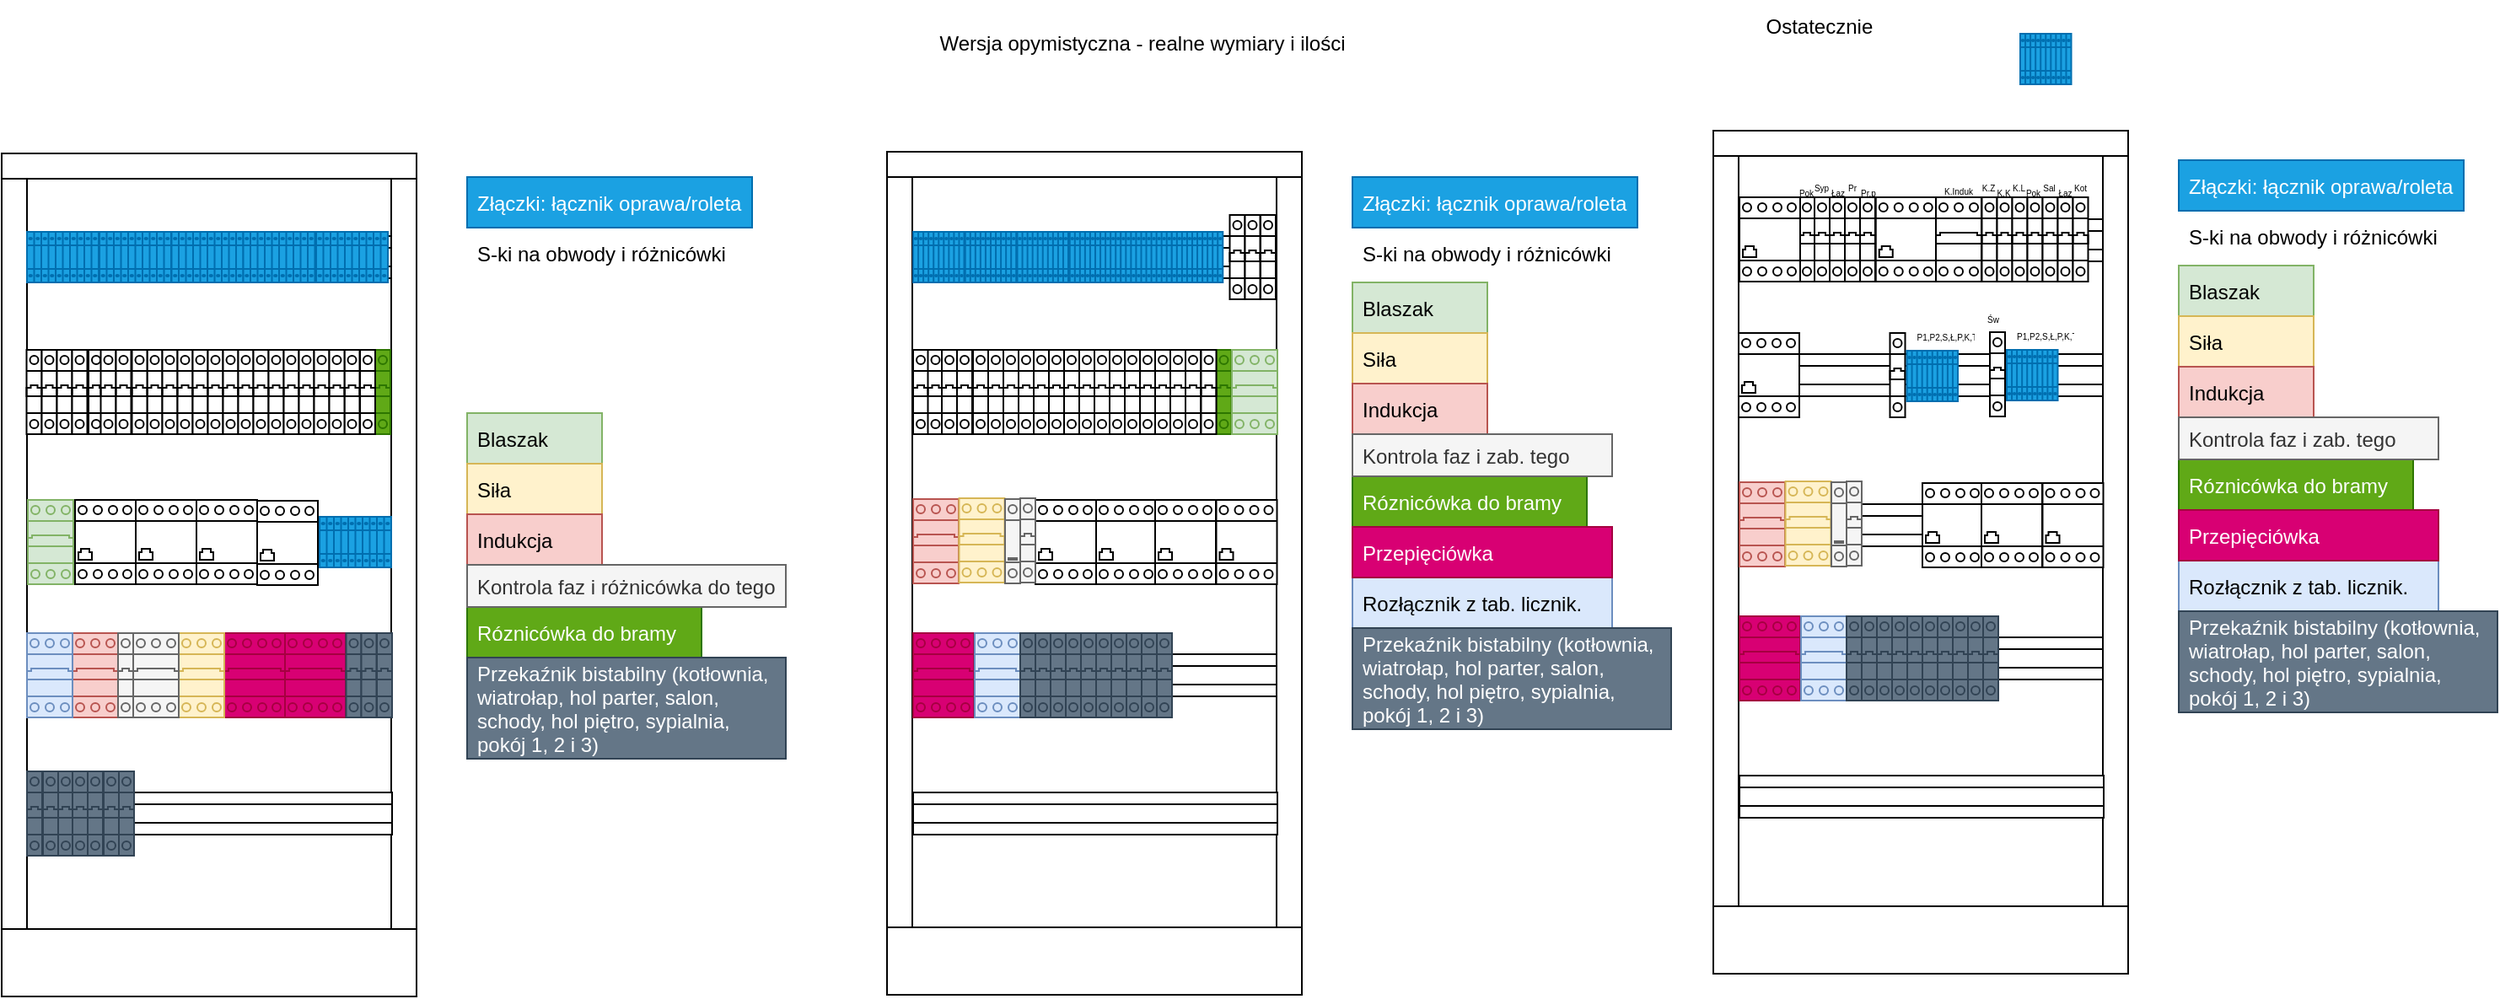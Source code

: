 <mxfile version="15.6.8" type="github">
  <diagram id="TeV0N_XcdjRH2W5U-CbK" name="Page-1">
    <mxGraphModel dx="323" dy="581" grid="1" gridSize="10" guides="1" tooltips="1" connect="1" arrows="1" fold="1" page="0" pageScale="1" pageWidth="850" pageHeight="1100" math="0" shadow="0">
      <root>
        <mxCell id="0" />
        <mxCell id="1" parent="0" />
        <mxCell id="P6xec4ta4unkleBQ9jB0-1" value="" style="verticalLabelPosition=bottom;dashed=0;shadow=0;html=1;align=center;verticalAlign=top;shape=mxgraph.cabinets.cabinet;hasStand=1;hachureGap=4;pointerEvents=0;fontFamily=Architects Daughter;fontSource=https%3A%2F%2Ffonts.googleapis.com%2Fcss%3Ffamily%3DArchitects%2BDaughter;fontSize=20;" parent="1" vertex="1">
          <mxGeometry x="75" y="81" width="246" height="500" as="geometry" />
        </mxCell>
        <mxCell id="isz5vijHFb3tUHXIVNCX-17" value="" style="verticalLabelPosition=bottom;dashed=0;shadow=0;html=1;align=center;verticalAlign=top;shape=mxgraph.cabinets.din_rail;" parent="1" vertex="1">
          <mxGeometry x="90" y="210" width="216" height="25" as="geometry" />
        </mxCell>
        <mxCell id="isz5vijHFb3tUHXIVNCX-1" value="" style="verticalLabelPosition=bottom;dashed=0;shadow=0;html=1;align=center;verticalAlign=top;shape=mxgraph.cabinets.din_rail;" parent="1" vertex="1">
          <mxGeometry x="90" y="130" width="216" height="25" as="geometry" />
        </mxCell>
        <mxCell id="P6xec4ta4unkleBQ9jB0-2" value="" style="verticalLabelPosition=bottom;dashed=0;shadow=0;html=1;align=center;verticalAlign=top;shape=mxgraph.cabinets.cb_1p;hachureGap=4;pointerEvents=0;fontFamily=Architects Daughter;fontSource=https%3A%2F%2Ffonts.googleapis.com%2Fcss%3Ffamily%3DArchitects%2BDaughter;fontSize=20;" parent="1" vertex="1">
          <mxGeometry x="161.25" y="197.5" width="9" height="50" as="geometry" />
        </mxCell>
        <mxCell id="P6xec4ta4unkleBQ9jB0-3" value="" style="verticalLabelPosition=bottom;dashed=0;shadow=0;html=1;align=center;verticalAlign=top;shape=mxgraph.cabinets.cb_1p;hachureGap=4;pointerEvents=0;fontFamily=Architects Daughter;fontSource=https%3A%2F%2Ffonts.googleapis.com%2Fcss%3Ffamily%3DArchitects%2BDaughter;fontSize=20;" parent="1" vertex="1">
          <mxGeometry x="170.25" y="197.5" width="9" height="50" as="geometry" />
        </mxCell>
        <mxCell id="P6xec4ta4unkleBQ9jB0-4" value="" style="verticalLabelPosition=bottom;dashed=0;shadow=0;html=1;align=center;verticalAlign=top;shape=mxgraph.cabinets.cb_1p;hachureGap=4;pointerEvents=0;fontFamily=Architects Daughter;fontSource=https%3A%2F%2Ffonts.googleapis.com%2Fcss%3Ffamily%3DArchitects%2BDaughter;fontSize=20;" parent="1" vertex="1">
          <mxGeometry x="179.25" y="197.5" width="9" height="50" as="geometry" />
        </mxCell>
        <mxCell id="P6xec4ta4unkleBQ9jB0-5" value="" style="verticalLabelPosition=bottom;dashed=0;shadow=0;html=1;align=center;verticalAlign=top;shape=mxgraph.cabinets.cb_1p;hachureGap=4;pointerEvents=0;fontFamily=Architects Daughter;fontSource=https%3A%2F%2Ffonts.googleapis.com%2Fcss%3Ffamily%3DArchitects%2BDaughter;fontSize=20;" parent="1" vertex="1">
          <mxGeometry x="188.25" y="197.5" width="9" height="50" as="geometry" />
        </mxCell>
        <mxCell id="P6xec4ta4unkleBQ9jB0-6" value="" style="verticalLabelPosition=bottom;dashed=0;shadow=0;html=1;align=center;verticalAlign=top;shape=mxgraph.cabinets.cb_1p;hachureGap=4;pointerEvents=0;fontFamily=Architects Daughter;fontSource=https%3A%2F%2Ffonts.googleapis.com%2Fcss%3Ffamily%3DArchitects%2BDaughter;fontSize=20;" parent="1" vertex="1">
          <mxGeometry x="197.25" y="197.5" width="9" height="50" as="geometry" />
        </mxCell>
        <mxCell id="P6xec4ta4unkleBQ9jB0-7" value="" style="verticalLabelPosition=bottom;dashed=0;shadow=0;html=1;align=center;verticalAlign=top;shape=mxgraph.cabinets.cb_1p;hachureGap=4;pointerEvents=0;fontFamily=Architects Daughter;fontSource=https%3A%2F%2Ffonts.googleapis.com%2Fcss%3Ffamily%3DArchitects%2BDaughter;fontSize=20;" parent="1" vertex="1">
          <mxGeometry x="206.25" y="197.5" width="9" height="50" as="geometry" />
        </mxCell>
        <mxCell id="P6xec4ta4unkleBQ9jB0-8" value="" style="verticalLabelPosition=bottom;dashed=0;shadow=0;html=1;align=center;verticalAlign=top;shape=mxgraph.cabinets.cb_1p;hachureGap=4;pointerEvents=0;fontFamily=Architects Daughter;fontSource=https%3A%2F%2Ffonts.googleapis.com%2Fcss%3Ffamily%3DArchitects%2BDaughter;fontSize=20;" parent="1" vertex="1">
          <mxGeometry x="215.25" y="197.5" width="9" height="50" as="geometry" />
        </mxCell>
        <mxCell id="P6xec4ta4unkleBQ9jB0-9" value="" style="verticalLabelPosition=bottom;dashed=0;shadow=0;html=1;align=center;verticalAlign=top;shape=mxgraph.cabinets.cb_1p;hachureGap=4;pointerEvents=0;fontFamily=Architects Daughter;fontSource=https%3A%2F%2Ffonts.googleapis.com%2Fcss%3Ffamily%3DArchitects%2BDaughter;fontSize=20;" parent="1" vertex="1">
          <mxGeometry x="224.25" y="197.5" width="9" height="50" as="geometry" />
        </mxCell>
        <mxCell id="P6xec4ta4unkleBQ9jB0-10" value="" style="verticalLabelPosition=bottom;dashed=0;shadow=0;html=1;align=center;verticalAlign=top;shape=mxgraph.cabinets.cb_1p;hachureGap=4;pointerEvents=0;fontFamily=Architects Daughter;fontSource=https%3A%2F%2Ffonts.googleapis.com%2Fcss%3Ffamily%3DArchitects%2BDaughter;fontSize=20;" parent="1" vertex="1">
          <mxGeometry x="233.25" y="197.5" width="9" height="50" as="geometry" />
        </mxCell>
        <mxCell id="P6xec4ta4unkleBQ9jB0-11" value="" style="verticalLabelPosition=bottom;dashed=0;shadow=0;html=1;align=center;verticalAlign=top;shape=mxgraph.cabinets.cb_1p;hachureGap=4;pointerEvents=0;fontFamily=Architects Daughter;fontSource=https%3A%2F%2Ffonts.googleapis.com%2Fcss%3Ffamily%3DArchitects%2BDaughter;fontSize=20;" parent="1" vertex="1">
          <mxGeometry x="242.25" y="197.5" width="9" height="50" as="geometry" />
        </mxCell>
        <mxCell id="isz5vijHFb3tUHXIVNCX-2" value="" style="verticalLabelPosition=bottom;dashed=0;shadow=0;html=1;align=center;verticalAlign=top;shape=mxgraph.cabinets.cb_1p;hachureGap=4;pointerEvents=0;fontFamily=Architects Daughter;fontSource=https%3A%2F%2Ffonts.googleapis.com%2Fcss%3Ffamily%3DArchitects%2BDaughter;fontSize=20;" parent="1" vertex="1">
          <mxGeometry x="251.25" y="197.5" width="9" height="50" as="geometry" />
        </mxCell>
        <mxCell id="isz5vijHFb3tUHXIVNCX-3" value="" style="verticalLabelPosition=bottom;dashed=0;shadow=0;html=1;align=center;verticalAlign=top;shape=mxgraph.cabinets.cb_1p;hachureGap=4;pointerEvents=0;fontFamily=Architects Daughter;fontSource=https%3A%2F%2Ffonts.googleapis.com%2Fcss%3Ffamily%3DArchitects%2BDaughter;fontSize=20;fillColor=#60a917;fontColor=#ffffff;strokeColor=#2D7600;" parent="1" vertex="1">
          <mxGeometry x="296.5" y="197.5" width="9" height="50" as="geometry" />
        </mxCell>
        <mxCell id="isz5vijHFb3tUHXIVNCX-4" value="" style="verticalLabelPosition=bottom;dashed=0;shadow=0;html=1;align=center;verticalAlign=top;shape=mxgraph.cabinets.cb_1p;hachureGap=4;pointerEvents=0;fontFamily=Architects Daughter;fontSource=https%3A%2F%2Ffonts.googleapis.com%2Fcss%3Ffamily%3DArchitects%2BDaughter;fontSize=20;" parent="1" vertex="1">
          <mxGeometry x="269.25" y="197.5" width="9" height="50" as="geometry" />
        </mxCell>
        <mxCell id="isz5vijHFb3tUHXIVNCX-5" value="" style="verticalLabelPosition=bottom;dashed=0;shadow=0;html=1;align=center;verticalAlign=top;shape=mxgraph.cabinets.cb_1p;hachureGap=4;pointerEvents=0;fontFamily=Architects Daughter;fontSource=https%3A%2F%2Ffonts.googleapis.com%2Fcss%3Ffamily%3DArchitects%2BDaughter;fontSize=20;" parent="1" vertex="1">
          <mxGeometry x="278.25" y="197.5" width="9" height="50" as="geometry" />
        </mxCell>
        <mxCell id="isz5vijHFb3tUHXIVNCX-7" value="" style="verticalLabelPosition=bottom;dashed=0;shadow=0;html=1;align=center;verticalAlign=top;shape=mxgraph.cabinets.cb_1p;hachureGap=4;pointerEvents=0;fontFamily=Architects Daughter;fontSource=https%3A%2F%2Ffonts.googleapis.com%2Fcss%3Ffamily%3DArchitects%2BDaughter;fontSize=20;" parent="1" vertex="1">
          <mxGeometry x="287.5" y="197.5" width="9" height="50" as="geometry" />
        </mxCell>
        <mxCell id="isz5vijHFb3tUHXIVNCX-8" value="" style="verticalLabelPosition=bottom;dashed=0;shadow=0;html=1;align=center;verticalAlign=top;shape=mxgraph.cabinets.cb_1p;hachureGap=4;pointerEvents=0;fontFamily=Architects Daughter;fontSource=https%3A%2F%2Ffonts.googleapis.com%2Fcss%3Ffamily%3DArchitects%2BDaughter;fontSize=20;" parent="1" vertex="1">
          <mxGeometry x="89.75" y="197.5" width="9" height="50" as="geometry" />
        </mxCell>
        <mxCell id="isz5vijHFb3tUHXIVNCX-9" value="" style="verticalLabelPosition=bottom;dashed=0;shadow=0;html=1;align=center;verticalAlign=top;shape=mxgraph.cabinets.cb_1p;hachureGap=4;pointerEvents=0;fontFamily=Architects Daughter;fontSource=https%3A%2F%2Ffonts.googleapis.com%2Fcss%3Ffamily%3DArchitects%2BDaughter;fontSize=20;" parent="1" vertex="1">
          <mxGeometry x="98.75" y="197.5" width="9" height="50" as="geometry" />
        </mxCell>
        <mxCell id="isz5vijHFb3tUHXIVNCX-10" value="" style="verticalLabelPosition=bottom;dashed=0;shadow=0;html=1;align=center;verticalAlign=top;shape=mxgraph.cabinets.cb_1p;hachureGap=4;pointerEvents=0;fontFamily=Architects Daughter;fontSource=https%3A%2F%2Ffonts.googleapis.com%2Fcss%3Ffamily%3DArchitects%2BDaughter;fontSize=20;" parent="1" vertex="1">
          <mxGeometry x="107.75" y="197.5" width="9" height="50" as="geometry" />
        </mxCell>
        <mxCell id="isz5vijHFb3tUHXIVNCX-11" value="" style="verticalLabelPosition=bottom;dashed=0;shadow=0;html=1;align=center;verticalAlign=top;shape=mxgraph.cabinets.cb_1p;hachureGap=4;pointerEvents=0;fontFamily=Architects Daughter;fontSource=https%3A%2F%2Ffonts.googleapis.com%2Fcss%3Ffamily%3DArchitects%2BDaughter;fontSize=20;" parent="1" vertex="1">
          <mxGeometry x="116.75" y="197.5" width="9" height="50" as="geometry" />
        </mxCell>
        <mxCell id="isz5vijHFb3tUHXIVNCX-13" value="" style="verticalLabelPosition=bottom;dashed=0;shadow=0;html=1;align=center;verticalAlign=top;shape=mxgraph.cabinets.cb_1p;hachureGap=4;pointerEvents=0;fontFamily=Architects Daughter;fontSource=https%3A%2F%2Ffonts.googleapis.com%2Fcss%3Ffamily%3DArchitects%2BDaughter;fontSize=20;" parent="1" vertex="1">
          <mxGeometry x="126.5" y="197.5" width="9" height="50" as="geometry" />
        </mxCell>
        <mxCell id="isz5vijHFb3tUHXIVNCX-14" value="" style="verticalLabelPosition=bottom;dashed=0;shadow=0;html=1;align=center;verticalAlign=top;shape=mxgraph.cabinets.cb_1p;hachureGap=4;pointerEvents=0;fontFamily=Architects Daughter;fontSource=https%3A%2F%2Ffonts.googleapis.com%2Fcss%3Ffamily%3DArchitects%2BDaughter;fontSize=20;" parent="1" vertex="1">
          <mxGeometry x="133.75" y="197.5" width="9" height="50" as="geometry" />
        </mxCell>
        <mxCell id="isz5vijHFb3tUHXIVNCX-15" value="" style="verticalLabelPosition=bottom;dashed=0;shadow=0;html=1;align=center;verticalAlign=top;shape=mxgraph.cabinets.cb_1p;hachureGap=4;pointerEvents=0;fontFamily=Architects Daughter;fontSource=https%3A%2F%2Ffonts.googleapis.com%2Fcss%3Ffamily%3DArchitects%2BDaughter;fontSize=20;" parent="1" vertex="1">
          <mxGeometry x="142.75" y="197.5" width="9" height="50" as="geometry" />
        </mxCell>
        <mxCell id="isz5vijHFb3tUHXIVNCX-18" value="" style="verticalLabelPosition=bottom;dashed=0;shadow=0;html=1;align=center;verticalAlign=top;shape=mxgraph.cabinets.din_rail;" parent="1" vertex="1">
          <mxGeometry x="90" y="300" width="216" height="25" as="geometry" />
        </mxCell>
        <mxCell id="isz5vijHFb3tUHXIVNCX-19" value="" style="verticalLabelPosition=bottom;dashed=0;shadow=0;html=1;align=center;verticalAlign=top;shape=mxgraph.cabinets.din_rail;" parent="1" vertex="1">
          <mxGeometry x="90" y="378" width="216" height="25" as="geometry" />
        </mxCell>
        <mxCell id="isz5vijHFb3tUHXIVNCX-20" value="" style="verticalLabelPosition=bottom;dashed=0;shadow=0;html=1;align=center;verticalAlign=top;shape=mxgraph.cabinets.din_rail;" parent="1" vertex="1">
          <mxGeometry x="90.5" y="460" width="216" height="25" as="geometry" />
        </mxCell>
        <mxCell id="isz5vijHFb3tUHXIVNCX-21" value="" style="verticalLabelPosition=bottom;dashed=0;shadow=0;html=1;align=center;verticalAlign=top;shape=mxgraph.cabinets.residual_current_device_4p;" parent="1" vertex="1">
          <mxGeometry x="154.5" y="286.5" width="36" height="50" as="geometry" />
        </mxCell>
        <mxCell id="96s5dku--IcyRKQgOa-p-1" value="" style="verticalLabelPosition=bottom;dashed=0;shadow=0;html=1;align=center;verticalAlign=top;shape=mxgraph.cabinets.residual_current_device_4p;" parent="1" vertex="1">
          <mxGeometry x="118.5" y="286.5" width="36" height="50" as="geometry" />
        </mxCell>
        <mxCell id="96s5dku--IcyRKQgOa-p-30" value="" style="verticalLabelPosition=bottom;dashed=0;shadow=0;html=1;align=center;verticalAlign=top;shape=mxgraph.cabinets.residual_current_device_4p;" parent="1" vertex="1">
          <mxGeometry x="190.5" y="286.5" width="36" height="50" as="geometry" />
        </mxCell>
        <mxCell id="96s5dku--IcyRKQgOa-p-31" value="" style="verticalLabelPosition=bottom;dashed=0;shadow=0;html=1;align=center;verticalAlign=top;shape=mxgraph.cabinets.residual_current_device_4p;" parent="1" vertex="1">
          <mxGeometry x="226.5" y="287" width="36" height="50" as="geometry" />
        </mxCell>
        <mxCell id="96s5dku--IcyRKQgOa-p-32" value="" style="verticalLabelPosition=bottom;dashed=0;shadow=0;html=1;align=center;verticalAlign=top;shape=mxgraph.cabinets.cb_3p;fillColor=#f8cecc;strokeColor=#b85450;" parent="1" vertex="1">
          <mxGeometry x="117" y="365.5" width="27" height="50" as="geometry" />
        </mxCell>
        <mxCell id="96s5dku--IcyRKQgOa-p-282" value="" style="verticalLabelPosition=bottom;dashed=0;shadow=0;html=1;align=center;verticalAlign=top;shape=mxgraph.cabinets.cb_4p;fillColor=#d80073;strokeColor=#A50040;fontColor=#ffffff;" parent="1" vertex="1">
          <mxGeometry x="207" y="365.5" width="36" height="50" as="geometry" />
        </mxCell>
        <mxCell id="96s5dku--IcyRKQgOa-p-283" value="" style="verticalLabelPosition=bottom;dashed=0;shadow=0;html=1;align=center;verticalAlign=top;shape=mxgraph.cabinets.cb_4p;fillColor=#d80073;strokeColor=#A50040;fontColor=#ffffff;" parent="1" vertex="1">
          <mxGeometry x="243" y="365.5" width="36" height="50" as="geometry" />
        </mxCell>
        <mxCell id="96s5dku--IcyRKQgOa-p-288" value="" style="verticalLabelPosition=bottom;dashed=0;shadow=0;html=1;align=center;verticalAlign=top;shape=mxgraph.cabinets.terminal_4_6mm2_x10;fillColor=#1ba1e2;fontColor=#ffffff;strokeColor=#006EAF;" parent="1" vertex="1">
          <mxGeometry x="90" y="127.5" width="42.5" height="30" as="geometry" />
        </mxCell>
        <mxCell id="96s5dku--IcyRKQgOa-p-294" value="" style="verticalLabelPosition=bottom;dashed=0;shadow=0;html=1;align=center;verticalAlign=top;shape=mxgraph.cabinets.cb_1p;hachureGap=4;pointerEvents=0;fontFamily=Architects Daughter;fontSource=https%3A%2F%2Ffonts.googleapis.com%2Fcss%3Ffamily%3DArchitects%2BDaughter;fontSize=20;" parent="1" vertex="1">
          <mxGeometry x="152.25" y="197.5" width="9" height="50" as="geometry" />
        </mxCell>
        <mxCell id="96s5dku--IcyRKQgOa-p-297" value="" style="verticalLabelPosition=bottom;dashed=0;shadow=0;html=1;align=center;verticalAlign=top;shape=mxgraph.cabinets.cb_3p;fillColor=#fff2cc;strokeColor=#d6b656;" parent="1" vertex="1">
          <mxGeometry x="180" y="365.5" width="27" height="50" as="geometry" />
        </mxCell>
        <mxCell id="96s5dku--IcyRKQgOa-p-298" value="" style="verticalLabelPosition=bottom;dashed=0;shadow=0;html=1;align=center;verticalAlign=top;shape=mxgraph.cabinets.cb_3p;fillColor=#d5e8d4;strokeColor=#82b366;" parent="1" vertex="1">
          <mxGeometry x="90.5" y="286.5" width="27" height="50" as="geometry" />
        </mxCell>
        <mxCell id="96s5dku--IcyRKQgOa-p-299" value="" style="verticalLabelPosition=bottom;dashed=0;shadow=0;html=1;align=center;verticalAlign=top;shape=mxgraph.cabinets.cb_3p;fillColor=#dae8fc;strokeColor=#6c8ebf;" parent="1" vertex="1">
          <mxGeometry x="90" y="365.5" width="27" height="50" as="geometry" />
        </mxCell>
        <mxCell id="96s5dku--IcyRKQgOa-p-300" value="" style="verticalLabelPosition=bottom;dashed=0;shadow=0;html=1;align=center;verticalAlign=top;shape=mxgraph.cabinets.cb_1p;hachureGap=4;pointerEvents=0;fontFamily=Architects Daughter;fontSource=https%3A%2F%2Ffonts.googleapis.com%2Fcss%3Ffamily%3DArchitects%2BDaughter;fontSize=20;fillColor=#f5f5f5;fontColor=#333333;strokeColor=#666666;" parent="1" vertex="1">
          <mxGeometry x="144" y="365.5" width="9" height="50" as="geometry" />
        </mxCell>
        <mxCell id="96s5dku--IcyRKQgOa-p-301" value="" style="verticalLabelPosition=bottom;dashed=0;shadow=0;html=1;align=center;verticalAlign=top;shape=mxgraph.cabinets.cb_3p;fillColor=#f5f5f5;strokeColor=#666666;fontColor=#333333;" parent="1" vertex="1">
          <mxGeometry x="153" y="365.5" width="27" height="50" as="geometry" />
        </mxCell>
        <mxCell id="96s5dku--IcyRKQgOa-p-302" value="" style="verticalLabelPosition=bottom;dashed=0;shadow=0;html=1;align=center;verticalAlign=top;shape=mxgraph.cabinets.terminal_4_6mm2_x10;fillColor=#1ba1e2;fontColor=#ffffff;strokeColor=#006EAF;" parent="1" vertex="1">
          <mxGeometry x="133" y="127.5" width="42.5" height="30" as="geometry" />
        </mxCell>
        <mxCell id="96s5dku--IcyRKQgOa-p-303" value="" style="verticalLabelPosition=bottom;dashed=0;shadow=0;html=1;align=center;verticalAlign=top;shape=mxgraph.cabinets.cb_1p;hachureGap=4;pointerEvents=0;fontFamily=Architects Daughter;fontSource=https%3A%2F%2Ffonts.googleapis.com%2Fcss%3Ffamily%3DArchitects%2BDaughter;fontSize=20;" parent="1" vertex="1">
          <mxGeometry x="260.25" y="197.5" width="9" height="50" as="geometry" />
        </mxCell>
        <mxCell id="96s5dku--IcyRKQgOa-p-304" value="" style="verticalLabelPosition=bottom;dashed=0;shadow=0;html=1;align=center;verticalAlign=top;shape=mxgraph.cabinets.cb_1p;hachureGap=4;pointerEvents=0;fontFamily=Architects Daughter;fontSource=https%3A%2F%2Ffonts.googleapis.com%2Fcss%3Ffamily%3DArchitects%2BDaughter;fontSize=20;" parent="1" vertex="1">
          <mxGeometry x="269.25" y="197.5" width="9" height="50" as="geometry" />
        </mxCell>
        <mxCell id="96s5dku--IcyRKQgOa-p-305" value="" style="verticalLabelPosition=bottom;dashed=0;shadow=0;html=1;align=center;verticalAlign=top;shape=mxgraph.cabinets.terminal_4_6mm2_x10;fillColor=#1ba1e2;fontColor=#ffffff;strokeColor=#006EAF;" parent="1" vertex="1">
          <mxGeometry x="175.75" y="127.5" width="42.5" height="30" as="geometry" />
        </mxCell>
        <mxCell id="96s5dku--IcyRKQgOa-p-307" value="Blaszak" style="text;strokeColor=#82b366;fillColor=#d5e8d4;align=left;verticalAlign=middle;spacingLeft=4;spacingRight=4;overflow=hidden;points=[[0,0.5],[1,0.5]];portConstraint=eastwest;rotatable=0;" parent="1" vertex="1">
          <mxGeometry x="351" y="235" width="80" height="30" as="geometry" />
        </mxCell>
        <mxCell id="96s5dku--IcyRKQgOa-p-308" value="Siła" style="text;strokeColor=#d6b656;fillColor=#fff2cc;align=left;verticalAlign=middle;spacingLeft=4;spacingRight=4;overflow=hidden;points=[[0,0.5],[1,0.5]];portConstraint=eastwest;rotatable=0;" parent="1" vertex="1">
          <mxGeometry x="351" y="265" width="80" height="30" as="geometry" />
        </mxCell>
        <mxCell id="96s5dku--IcyRKQgOa-p-309" value="Indukcja" style="text;strokeColor=#b85450;fillColor=#f8cecc;align=left;verticalAlign=middle;spacingLeft=4;spacingRight=4;overflow=hidden;points=[[0,0.5],[1,0.5]];portConstraint=eastwest;rotatable=0;" parent="1" vertex="1">
          <mxGeometry x="351" y="295" width="80" height="30" as="geometry" />
        </mxCell>
        <mxCell id="96s5dku--IcyRKQgOa-p-310" value="Róznicówka do bramy" style="text;strokeColor=#2D7600;fillColor=#60a917;align=left;verticalAlign=middle;spacingLeft=4;spacingRight=4;overflow=hidden;points=[[0,0.5],[1,0.5]];portConstraint=eastwest;rotatable=0;fontColor=#ffffff;" parent="1" vertex="1">
          <mxGeometry x="351" y="350" width="139" height="30" as="geometry" />
        </mxCell>
        <mxCell id="96s5dku--IcyRKQgOa-p-311" value="Kontrola faz i różnicówka do tego" style="text;strokeColor=#666666;fillColor=#f5f5f5;align=left;verticalAlign=middle;spacingLeft=4;spacingRight=4;overflow=hidden;points=[[0,0.5],[1,0.5]];portConstraint=eastwest;rotatable=0;fontColor=#333333;" parent="1" vertex="1">
          <mxGeometry x="351" y="325" width="189" height="25" as="geometry" />
        </mxCell>
        <mxCell id="96s5dku--IcyRKQgOa-p-313" value="S-ki na obwody i różnicówki" style="text;align=left;verticalAlign=middle;spacingLeft=4;spacingRight=4;overflow=hidden;points=[[0,0.5],[1,0.5]];portConstraint=eastwest;rotatable=0;" parent="1" vertex="1">
          <mxGeometry x="351" y="125" width="169" height="30" as="geometry" />
        </mxCell>
        <mxCell id="96s5dku--IcyRKQgOa-p-314" value="Złączki: łącznik oprawa/roleta" style="text;align=left;verticalAlign=middle;spacingLeft=4;spacingRight=4;overflow=hidden;points=[[0,0.5],[1,0.5]];portConstraint=eastwest;rotatable=0;fillColor=#1ba1e2;fontColor=#ffffff;strokeColor=#006EAF;" parent="1" vertex="1">
          <mxGeometry x="351" y="95" width="169" height="30" as="geometry" />
        </mxCell>
        <mxCell id="96s5dku--IcyRKQgOa-p-335" value="" style="verticalLabelPosition=bottom;dashed=0;shadow=0;html=1;align=center;verticalAlign=top;shape=mxgraph.cabinets.terminal_4_6mm2_x10;fillColor=#1ba1e2;fontColor=#ffffff;strokeColor=#006EAF;" parent="1" vertex="1">
          <mxGeometry x="218.25" y="127.5" width="42.5" height="30" as="geometry" />
        </mxCell>
        <mxCell id="96s5dku--IcyRKQgOa-p-336" value="" style="verticalLabelPosition=bottom;dashed=0;shadow=0;html=1;align=center;verticalAlign=top;shape=mxgraph.cabinets.terminal_4_6mm2_x10;fillColor=#1ba1e2;fontColor=#ffffff;strokeColor=#006EAF;" parent="1" vertex="1">
          <mxGeometry x="261.5" y="127.5" width="42.5" height="30" as="geometry" />
        </mxCell>
        <mxCell id="96s5dku--IcyRKQgOa-p-337" value="" style="verticalLabelPosition=bottom;dashed=0;shadow=0;html=1;align=center;verticalAlign=top;shape=mxgraph.cabinets.terminal_4_6mm2_x10;fillColor=#1ba1e2;fontColor=#ffffff;strokeColor=#006EAF;" parent="1" vertex="1">
          <mxGeometry x="263.5" y="296.5" width="42.5" height="30" as="geometry" />
        </mxCell>
        <mxCell id="96s5dku--IcyRKQgOa-p-338" value="" style="verticalLabelPosition=bottom;dashed=0;shadow=0;html=1;align=center;verticalAlign=top;shape=mxgraph.cabinets.cabinet;hasStand=1;hachureGap=4;pointerEvents=0;fontFamily=Architects Daughter;fontSource=https%3A%2F%2Ffonts.googleapis.com%2Fcss%3Ffamily%3DArchitects%2BDaughter;fontSize=20;" parent="1" vertex="1">
          <mxGeometry x="600" y="80" width="246" height="500" as="geometry" />
        </mxCell>
        <mxCell id="96s5dku--IcyRKQgOa-p-339" value="" style="verticalLabelPosition=bottom;dashed=0;shadow=0;html=1;align=center;verticalAlign=top;shape=mxgraph.cabinets.din_rail;" parent="1" vertex="1">
          <mxGeometry x="615" y="210" width="216" height="25" as="geometry" />
        </mxCell>
        <mxCell id="96s5dku--IcyRKQgOa-p-340" value="" style="verticalLabelPosition=bottom;dashed=0;shadow=0;html=1;align=center;verticalAlign=top;shape=mxgraph.cabinets.din_rail;" parent="1" vertex="1">
          <mxGeometry x="615" y="130" width="216" height="25" as="geometry" />
        </mxCell>
        <mxCell id="96s5dku--IcyRKQgOa-p-341" value="" style="verticalLabelPosition=bottom;dashed=0;shadow=0;html=1;align=center;verticalAlign=top;shape=mxgraph.cabinets.cb_1p;hachureGap=4;pointerEvents=0;fontFamily=Architects Daughter;fontSource=https%3A%2F%2Ffonts.googleapis.com%2Fcss%3Ffamily%3DArchitects%2BDaughter;fontSize=20;" parent="1" vertex="1">
          <mxGeometry x="660" y="197.5" width="9" height="50" as="geometry" />
        </mxCell>
        <mxCell id="96s5dku--IcyRKQgOa-p-342" value="" style="verticalLabelPosition=bottom;dashed=0;shadow=0;html=1;align=center;verticalAlign=top;shape=mxgraph.cabinets.cb_1p;hachureGap=4;pointerEvents=0;fontFamily=Architects Daughter;fontSource=https%3A%2F%2Ffonts.googleapis.com%2Fcss%3Ffamily%3DArchitects%2BDaughter;fontSize=20;" parent="1" vertex="1">
          <mxGeometry x="669" y="197.5" width="9" height="50" as="geometry" />
        </mxCell>
        <mxCell id="96s5dku--IcyRKQgOa-p-343" value="" style="verticalLabelPosition=bottom;dashed=0;shadow=0;html=1;align=center;verticalAlign=top;shape=mxgraph.cabinets.cb_1p;hachureGap=4;pointerEvents=0;fontFamily=Architects Daughter;fontSource=https%3A%2F%2Ffonts.googleapis.com%2Fcss%3Ffamily%3DArchitects%2BDaughter;fontSize=20;" parent="1" vertex="1">
          <mxGeometry x="678" y="197.5" width="9" height="50" as="geometry" />
        </mxCell>
        <mxCell id="96s5dku--IcyRKQgOa-p-344" value="" style="verticalLabelPosition=bottom;dashed=0;shadow=0;html=1;align=center;verticalAlign=top;shape=mxgraph.cabinets.cb_1p;hachureGap=4;pointerEvents=0;fontFamily=Architects Daughter;fontSource=https%3A%2F%2Ffonts.googleapis.com%2Fcss%3Ffamily%3DArchitects%2BDaughter;fontSize=20;" parent="1" vertex="1">
          <mxGeometry x="687" y="197.5" width="9" height="50" as="geometry" />
        </mxCell>
        <mxCell id="96s5dku--IcyRKQgOa-p-345" value="" style="verticalLabelPosition=bottom;dashed=0;shadow=0;html=1;align=center;verticalAlign=top;shape=mxgraph.cabinets.cb_1p;hachureGap=4;pointerEvents=0;fontFamily=Architects Daughter;fontSource=https%3A%2F%2Ffonts.googleapis.com%2Fcss%3Ffamily%3DArchitects%2BDaughter;fontSize=20;" parent="1" vertex="1">
          <mxGeometry x="696" y="197.5" width="9" height="50" as="geometry" />
        </mxCell>
        <mxCell id="96s5dku--IcyRKQgOa-p-346" value="" style="verticalLabelPosition=bottom;dashed=0;shadow=0;html=1;align=center;verticalAlign=top;shape=mxgraph.cabinets.cb_1p;hachureGap=4;pointerEvents=0;fontFamily=Architects Daughter;fontSource=https%3A%2F%2Ffonts.googleapis.com%2Fcss%3Ffamily%3DArchitects%2BDaughter;fontSize=20;" parent="1" vertex="1">
          <mxGeometry x="705" y="197.5" width="9" height="50" as="geometry" />
        </mxCell>
        <mxCell id="96s5dku--IcyRKQgOa-p-347" value="" style="verticalLabelPosition=bottom;dashed=0;shadow=0;html=1;align=center;verticalAlign=top;shape=mxgraph.cabinets.cb_1p;hachureGap=4;pointerEvents=0;fontFamily=Architects Daughter;fontSource=https%3A%2F%2Ffonts.googleapis.com%2Fcss%3Ffamily%3DArchitects%2BDaughter;fontSize=20;" parent="1" vertex="1">
          <mxGeometry x="714" y="197.5" width="9" height="50" as="geometry" />
        </mxCell>
        <mxCell id="96s5dku--IcyRKQgOa-p-348" value="" style="verticalLabelPosition=bottom;dashed=0;shadow=0;html=1;align=center;verticalAlign=top;shape=mxgraph.cabinets.cb_1p;hachureGap=4;pointerEvents=0;fontFamily=Architects Daughter;fontSource=https%3A%2F%2Ffonts.googleapis.com%2Fcss%3Ffamily%3DArchitects%2BDaughter;fontSize=20;" parent="1" vertex="1">
          <mxGeometry x="723" y="197.5" width="9" height="50" as="geometry" />
        </mxCell>
        <mxCell id="96s5dku--IcyRKQgOa-p-349" value="" style="verticalLabelPosition=bottom;dashed=0;shadow=0;html=1;align=center;verticalAlign=top;shape=mxgraph.cabinets.cb_1p;hachureGap=4;pointerEvents=0;fontFamily=Architects Daughter;fontSource=https%3A%2F%2Ffonts.googleapis.com%2Fcss%3Ffamily%3DArchitects%2BDaughter;fontSize=20;" parent="1" vertex="1">
          <mxGeometry x="732" y="197.5" width="9" height="50" as="geometry" />
        </mxCell>
        <mxCell id="96s5dku--IcyRKQgOa-p-350" value="" style="verticalLabelPosition=bottom;dashed=0;shadow=0;html=1;align=center;verticalAlign=top;shape=mxgraph.cabinets.cb_1p;hachureGap=4;pointerEvents=0;fontFamily=Architects Daughter;fontSource=https%3A%2F%2Ffonts.googleapis.com%2Fcss%3Ffamily%3DArchitects%2BDaughter;fontSize=20;" parent="1" vertex="1">
          <mxGeometry x="741" y="197.5" width="9" height="50" as="geometry" />
        </mxCell>
        <mxCell id="96s5dku--IcyRKQgOa-p-351" value="" style="verticalLabelPosition=bottom;dashed=0;shadow=0;html=1;align=center;verticalAlign=top;shape=mxgraph.cabinets.cb_1p;hachureGap=4;pointerEvents=0;fontFamily=Architects Daughter;fontSource=https%3A%2F%2Ffonts.googleapis.com%2Fcss%3Ffamily%3DArchitects%2BDaughter;fontSize=20;" parent="1" vertex="1">
          <mxGeometry x="750" y="197.5" width="9" height="50" as="geometry" />
        </mxCell>
        <mxCell id="96s5dku--IcyRKQgOa-p-352" value="" style="verticalLabelPosition=bottom;dashed=0;shadow=0;html=1;align=center;verticalAlign=top;shape=mxgraph.cabinets.cb_1p;hachureGap=4;pointerEvents=0;fontFamily=Architects Daughter;fontSource=https%3A%2F%2Ffonts.googleapis.com%2Fcss%3Ffamily%3DArchitects%2BDaughter;fontSize=20;fillColor=#60a917;fontColor=#ffffff;strokeColor=#2D7600;" parent="1" vertex="1">
          <mxGeometry x="795.25" y="197.5" width="9" height="50" as="geometry" />
        </mxCell>
        <mxCell id="96s5dku--IcyRKQgOa-p-353" value="" style="verticalLabelPosition=bottom;dashed=0;shadow=0;html=1;align=center;verticalAlign=top;shape=mxgraph.cabinets.cb_1p;hachureGap=4;pointerEvents=0;fontFamily=Architects Daughter;fontSource=https%3A%2F%2Ffonts.googleapis.com%2Fcss%3Ffamily%3DArchitects%2BDaughter;fontSize=20;" parent="1" vertex="1">
          <mxGeometry x="768" y="197.5" width="9" height="50" as="geometry" />
        </mxCell>
        <mxCell id="96s5dku--IcyRKQgOa-p-354" value="" style="verticalLabelPosition=bottom;dashed=0;shadow=0;html=1;align=center;verticalAlign=top;shape=mxgraph.cabinets.cb_1p;hachureGap=4;pointerEvents=0;fontFamily=Architects Daughter;fontSource=https%3A%2F%2Ffonts.googleapis.com%2Fcss%3Ffamily%3DArchitects%2BDaughter;fontSize=20;" parent="1" vertex="1">
          <mxGeometry x="777" y="197.5" width="9" height="50" as="geometry" />
        </mxCell>
        <mxCell id="96s5dku--IcyRKQgOa-p-355" value="" style="verticalLabelPosition=bottom;dashed=0;shadow=0;html=1;align=center;verticalAlign=top;shape=mxgraph.cabinets.cb_1p;hachureGap=4;pointerEvents=0;fontFamily=Architects Daughter;fontSource=https%3A%2F%2Ffonts.googleapis.com%2Fcss%3Ffamily%3DArchitects%2BDaughter;fontSize=20;" parent="1" vertex="1">
          <mxGeometry x="786.25" y="197.5" width="9" height="50" as="geometry" />
        </mxCell>
        <mxCell id="96s5dku--IcyRKQgOa-p-356" value="" style="verticalLabelPosition=bottom;dashed=0;shadow=0;html=1;align=center;verticalAlign=top;shape=mxgraph.cabinets.cb_1p;hachureGap=4;pointerEvents=0;fontFamily=Architects Daughter;fontSource=https%3A%2F%2Ffonts.googleapis.com%2Fcss%3Ffamily%3DArchitects%2BDaughter;fontSize=20;" parent="1" vertex="1">
          <mxGeometry x="803.25" y="117.5" width="9" height="50" as="geometry" />
        </mxCell>
        <mxCell id="96s5dku--IcyRKQgOa-p-357" value="" style="verticalLabelPosition=bottom;dashed=0;shadow=0;html=1;align=center;verticalAlign=top;shape=mxgraph.cabinets.cb_1p;hachureGap=4;pointerEvents=0;fontFamily=Architects Daughter;fontSource=https%3A%2F%2Ffonts.googleapis.com%2Fcss%3Ffamily%3DArchitects%2BDaughter;fontSize=20;" parent="1" vertex="1">
          <mxGeometry x="812.25" y="117.5" width="9" height="50" as="geometry" />
        </mxCell>
        <mxCell id="96s5dku--IcyRKQgOa-p-358" value="" style="verticalLabelPosition=bottom;dashed=0;shadow=0;html=1;align=center;verticalAlign=top;shape=mxgraph.cabinets.cb_1p;hachureGap=4;pointerEvents=0;fontFamily=Architects Daughter;fontSource=https%3A%2F%2Ffonts.googleapis.com%2Fcss%3Ffamily%3DArchitects%2BDaughter;fontSize=20;" parent="1" vertex="1">
          <mxGeometry x="821.5" y="117.5" width="9" height="50" as="geometry" />
        </mxCell>
        <mxCell id="96s5dku--IcyRKQgOa-p-359" value="" style="verticalLabelPosition=bottom;dashed=0;shadow=0;html=1;align=center;verticalAlign=top;shape=mxgraph.cabinets.cb_1p;hachureGap=4;pointerEvents=0;fontFamily=Architects Daughter;fontSource=https%3A%2F%2Ffonts.googleapis.com%2Fcss%3Ffamily%3DArchitects%2BDaughter;fontSize=20;" parent="1" vertex="1">
          <mxGeometry x="615.5" y="197.5" width="9" height="50" as="geometry" />
        </mxCell>
        <mxCell id="96s5dku--IcyRKQgOa-p-360" value="" style="verticalLabelPosition=bottom;dashed=0;shadow=0;html=1;align=center;verticalAlign=top;shape=mxgraph.cabinets.cb_1p;hachureGap=4;pointerEvents=0;fontFamily=Architects Daughter;fontSource=https%3A%2F%2Ffonts.googleapis.com%2Fcss%3Ffamily%3DArchitects%2BDaughter;fontSize=20;" parent="1" vertex="1">
          <mxGeometry x="624.25" y="197.5" width="9" height="50" as="geometry" />
        </mxCell>
        <mxCell id="96s5dku--IcyRKQgOa-p-361" value="" style="verticalLabelPosition=bottom;dashed=0;shadow=0;html=1;align=center;verticalAlign=top;shape=mxgraph.cabinets.cb_1p;hachureGap=4;pointerEvents=0;fontFamily=Architects Daughter;fontSource=https%3A%2F%2Ffonts.googleapis.com%2Fcss%3Ffamily%3DArchitects%2BDaughter;fontSize=20;" parent="1" vertex="1">
          <mxGeometry x="632.5" y="197.5" width="9" height="50" as="geometry" />
        </mxCell>
        <mxCell id="96s5dku--IcyRKQgOa-p-362" value="" style="verticalLabelPosition=bottom;dashed=0;shadow=0;html=1;align=center;verticalAlign=top;shape=mxgraph.cabinets.cb_1p;hachureGap=4;pointerEvents=0;fontFamily=Architects Daughter;fontSource=https%3A%2F%2Ffonts.googleapis.com%2Fcss%3Ffamily%3DArchitects%2BDaughter;fontSize=20;" parent="1" vertex="1">
          <mxGeometry x="641.5" y="197.5" width="9" height="50" as="geometry" />
        </mxCell>
        <mxCell id="96s5dku--IcyRKQgOa-p-363" value="" style="verticalLabelPosition=bottom;dashed=0;shadow=0;html=1;align=center;verticalAlign=top;shape=mxgraph.cabinets.din_rail;" parent="1" vertex="1">
          <mxGeometry x="615" y="299" width="216" height="25" as="geometry" />
        </mxCell>
        <mxCell id="96s5dku--IcyRKQgOa-p-364" value="" style="verticalLabelPosition=bottom;dashed=0;shadow=0;html=1;align=center;verticalAlign=top;shape=mxgraph.cabinets.din_rail;" parent="1" vertex="1">
          <mxGeometry x="615" y="378" width="216" height="25" as="geometry" />
        </mxCell>
        <mxCell id="96s5dku--IcyRKQgOa-p-365" value="" style="verticalLabelPosition=bottom;dashed=0;shadow=0;html=1;align=center;verticalAlign=top;shape=mxgraph.cabinets.din_rail;" parent="1" vertex="1">
          <mxGeometry x="615.5" y="460" width="216" height="25" as="geometry" />
        </mxCell>
        <mxCell id="96s5dku--IcyRKQgOa-p-366" value="" style="verticalLabelPosition=bottom;dashed=0;shadow=0;html=1;align=center;verticalAlign=top;shape=mxgraph.cabinets.residual_current_device_4p;" parent="1" vertex="1">
          <mxGeometry x="724" y="286.5" width="36" height="50" as="geometry" />
        </mxCell>
        <mxCell id="96s5dku--IcyRKQgOa-p-367" value="" style="verticalLabelPosition=bottom;dashed=0;shadow=0;html=1;align=center;verticalAlign=top;shape=mxgraph.cabinets.residual_current_device_4p;" parent="1" vertex="1">
          <mxGeometry x="688" y="286.5" width="36" height="50" as="geometry" />
        </mxCell>
        <mxCell id="96s5dku--IcyRKQgOa-p-368" value="" style="verticalLabelPosition=bottom;dashed=0;shadow=0;html=1;align=center;verticalAlign=top;shape=mxgraph.cabinets.residual_current_device_4p;" parent="1" vertex="1">
          <mxGeometry x="759" y="286.5" width="36" height="50" as="geometry" />
        </mxCell>
        <mxCell id="96s5dku--IcyRKQgOa-p-369" value="" style="verticalLabelPosition=bottom;dashed=0;shadow=0;html=1;align=center;verticalAlign=top;shape=mxgraph.cabinets.residual_current_device_4p;" parent="1" vertex="1">
          <mxGeometry x="795.25" y="286.5" width="36" height="50" as="geometry" />
        </mxCell>
        <mxCell id="96s5dku--IcyRKQgOa-p-370" value="" style="verticalLabelPosition=bottom;dashed=0;shadow=0;html=1;align=center;verticalAlign=top;shape=mxgraph.cabinets.cb_3p;fillColor=#f8cecc;strokeColor=#b85450;" parent="1" vertex="1">
          <mxGeometry x="615.5" y="286" width="27" height="50" as="geometry" />
        </mxCell>
        <mxCell id="96s5dku--IcyRKQgOa-p-372" value="" style="verticalLabelPosition=bottom;dashed=0;shadow=0;html=1;align=center;verticalAlign=top;shape=mxgraph.cabinets.cb_4p;fillColor=#d80073;strokeColor=#A50040;fontColor=#ffffff;" parent="1" vertex="1">
          <mxGeometry x="615.5" y="365.5" width="36" height="50" as="geometry" />
        </mxCell>
        <mxCell id="96s5dku--IcyRKQgOa-p-373" value="" style="verticalLabelPosition=bottom;dashed=0;shadow=0;html=1;align=center;verticalAlign=top;shape=mxgraph.cabinets.terminal_4_6mm2_x10;fillColor=#1ba1e2;fontColor=#ffffff;strokeColor=#006EAF;" parent="1" vertex="1">
          <mxGeometry x="615.5" y="127.5" width="30.25" height="30" as="geometry" />
        </mxCell>
        <mxCell id="96s5dku--IcyRKQgOa-p-374" value="" style="verticalLabelPosition=bottom;dashed=0;shadow=0;html=1;align=center;verticalAlign=top;shape=mxgraph.cabinets.cb_1p;hachureGap=4;pointerEvents=0;fontFamily=Architects Daughter;fontSource=https%3A%2F%2Ffonts.googleapis.com%2Fcss%3Ffamily%3DArchitects%2BDaughter;fontSize=20;" parent="1" vertex="1">
          <mxGeometry x="651" y="197.5" width="9" height="50" as="geometry" />
        </mxCell>
        <mxCell id="96s5dku--IcyRKQgOa-p-375" value="" style="verticalLabelPosition=bottom;dashed=0;shadow=0;html=1;align=center;verticalAlign=top;shape=mxgraph.cabinets.cb_3p;fillColor=#fff2cc;strokeColor=#d6b656;" parent="1" vertex="1">
          <mxGeometry x="642.75" y="285.5" width="27" height="50" as="geometry" />
        </mxCell>
        <mxCell id="96s5dku--IcyRKQgOa-p-376" value="" style="verticalLabelPosition=bottom;dashed=0;shadow=0;html=1;align=center;verticalAlign=top;shape=mxgraph.cabinets.cb_3p;fillColor=#d5e8d4;strokeColor=#82b366;" parent="1" vertex="1">
          <mxGeometry x="804.5" y="197.5" width="27" height="50" as="geometry" />
        </mxCell>
        <mxCell id="96s5dku--IcyRKQgOa-p-377" value="" style="verticalLabelPosition=bottom;dashed=0;shadow=0;html=1;align=center;verticalAlign=top;shape=mxgraph.cabinets.cb_3p;fillColor=#dae8fc;strokeColor=#6c8ebf;" parent="1" vertex="1">
          <mxGeometry x="652" y="365.5" width="27" height="50" as="geometry" />
        </mxCell>
        <mxCell id="96s5dku--IcyRKQgOa-p-381" value="" style="verticalLabelPosition=bottom;dashed=0;shadow=0;html=1;align=center;verticalAlign=top;shape=mxgraph.cabinets.cb_1p;hachureGap=4;pointerEvents=0;fontFamily=Architects Daughter;fontSource=https%3A%2F%2Ffonts.googleapis.com%2Fcss%3Ffamily%3DArchitects%2BDaughter;fontSize=20;" parent="1" vertex="1">
          <mxGeometry x="759" y="197.5" width="9" height="50" as="geometry" />
        </mxCell>
        <mxCell id="96s5dku--IcyRKQgOa-p-382" value="" style="verticalLabelPosition=bottom;dashed=0;shadow=0;html=1;align=center;verticalAlign=top;shape=mxgraph.cabinets.cb_1p;hachureGap=4;pointerEvents=0;fontFamily=Architects Daughter;fontSource=https%3A%2F%2Ffonts.googleapis.com%2Fcss%3Ffamily%3DArchitects%2BDaughter;fontSize=20;" parent="1" vertex="1">
          <mxGeometry x="768" y="197.5" width="9" height="50" as="geometry" />
        </mxCell>
        <mxCell id="96s5dku--IcyRKQgOa-p-384" value="Blaszak" style="text;strokeColor=#82b366;fillColor=#d5e8d4;align=left;verticalAlign=middle;spacingLeft=4;spacingRight=4;overflow=hidden;points=[[0,0.5],[1,0.5]];portConstraint=eastwest;rotatable=0;" parent="1" vertex="1">
          <mxGeometry x="876" y="157.5" width="80" height="30" as="geometry" />
        </mxCell>
        <mxCell id="96s5dku--IcyRKQgOa-p-385" value="Siła" style="text;strokeColor=#d6b656;fillColor=#fff2cc;align=left;verticalAlign=middle;spacingLeft=4;spacingRight=4;overflow=hidden;points=[[0,0.5],[1,0.5]];portConstraint=eastwest;rotatable=0;" parent="1" vertex="1">
          <mxGeometry x="876" y="187.5" width="80" height="30" as="geometry" />
        </mxCell>
        <mxCell id="96s5dku--IcyRKQgOa-p-386" value="Indukcja" style="text;strokeColor=#b85450;fillColor=#f8cecc;align=left;verticalAlign=middle;spacingLeft=4;spacingRight=4;overflow=hidden;points=[[0,0.5],[1,0.5]];portConstraint=eastwest;rotatable=0;" parent="1" vertex="1">
          <mxGeometry x="876" y="217.5" width="80" height="30" as="geometry" />
        </mxCell>
        <mxCell id="96s5dku--IcyRKQgOa-p-387" value="Róznicówka do bramy" style="text;strokeColor=#2D7600;fillColor=#60a917;align=left;verticalAlign=middle;spacingLeft=4;spacingRight=4;overflow=hidden;points=[[0,0.5],[1,0.5]];portConstraint=eastwest;rotatable=0;fontColor=#ffffff;" parent="1" vertex="1">
          <mxGeometry x="876" y="272.5" width="139" height="30" as="geometry" />
        </mxCell>
        <mxCell id="96s5dku--IcyRKQgOa-p-388" value="Kontrola faz i zab. tego" style="text;strokeColor=#666666;fillColor=#f5f5f5;align=left;verticalAlign=middle;spacingLeft=4;spacingRight=4;overflow=hidden;points=[[0,0.5],[1,0.5]];portConstraint=eastwest;rotatable=0;fontColor=#333333;" parent="1" vertex="1">
          <mxGeometry x="876" y="247.5" width="154" height="25" as="geometry" />
        </mxCell>
        <mxCell id="96s5dku--IcyRKQgOa-p-389" value="S-ki na obwody i różnicówki" style="text;align=left;verticalAlign=middle;spacingLeft=4;spacingRight=4;overflow=hidden;points=[[0,0.5],[1,0.5]];portConstraint=eastwest;rotatable=0;" parent="1" vertex="1">
          <mxGeometry x="876" y="125" width="169" height="30" as="geometry" />
        </mxCell>
        <mxCell id="96s5dku--IcyRKQgOa-p-390" value="Złączki: łącznik oprawa/roleta" style="text;align=left;verticalAlign=middle;spacingLeft=4;spacingRight=4;overflow=hidden;points=[[0,0.5],[1,0.5]];portConstraint=eastwest;rotatable=0;fillColor=#1ba1e2;fontColor=#ffffff;strokeColor=#006EAF;" parent="1" vertex="1">
          <mxGeometry x="876" y="95" width="169" height="30" as="geometry" />
        </mxCell>
        <mxCell id="96s5dku--IcyRKQgOa-p-394" value="Wersja opymistyczna - realne wymiary i ilości" style="text;align=left;verticalAlign=middle;spacingLeft=4;spacingRight=4;overflow=hidden;points=[[0,0.5],[1,0.5]];portConstraint=eastwest;rotatable=0;" parent="1" vertex="1">
          <mxGeometry x="625.25" width="254.75" height="30" as="geometry" />
        </mxCell>
        <mxCell id="96s5dku--IcyRKQgOa-p-395" value="" style="verticalLabelPosition=bottom;dashed=0;shadow=0;html=1;align=center;verticalAlign=top;shape=mxgraph.cabinets.terminal_4_6mm2_x10;fillColor=#1ba1e2;fontColor=#ffffff;strokeColor=#006EAF;" parent="1" vertex="1">
          <mxGeometry x="646.37" y="127.5" width="30.25" height="30" as="geometry" />
        </mxCell>
        <mxCell id="96s5dku--IcyRKQgOa-p-396" value="" style="verticalLabelPosition=bottom;dashed=0;shadow=0;html=1;align=center;verticalAlign=top;shape=mxgraph.cabinets.terminal_4_6mm2_x10;fillColor=#1ba1e2;fontColor=#ffffff;strokeColor=#006EAF;" parent="1" vertex="1">
          <mxGeometry x="677.25" y="127.5" width="30.25" height="30" as="geometry" />
        </mxCell>
        <mxCell id="96s5dku--IcyRKQgOa-p-397" value="" style="verticalLabelPosition=bottom;dashed=0;shadow=0;html=1;align=center;verticalAlign=top;shape=mxgraph.cabinets.terminal_4_6mm2_x10;fillColor=#1ba1e2;fontColor=#ffffff;strokeColor=#006EAF;" parent="1" vertex="1">
          <mxGeometry x="708.37" y="127.5" width="30.25" height="30" as="geometry" />
        </mxCell>
        <mxCell id="96s5dku--IcyRKQgOa-p-398" value="" style="verticalLabelPosition=bottom;dashed=0;shadow=0;html=1;align=center;verticalAlign=top;shape=mxgraph.cabinets.terminal_4_6mm2_x10;fillColor=#1ba1e2;fontColor=#ffffff;strokeColor=#006EAF;" parent="1" vertex="1">
          <mxGeometry x="738.63" y="127.5" width="30.25" height="30" as="geometry" />
        </mxCell>
        <mxCell id="96s5dku--IcyRKQgOa-p-399" value="" style="verticalLabelPosition=bottom;dashed=0;shadow=0;html=1;align=center;verticalAlign=top;shape=mxgraph.cabinets.terminal_4_6mm2_x10;fillColor=#1ba1e2;fontColor=#ffffff;strokeColor=#006EAF;" parent="1" vertex="1">
          <mxGeometry x="768.88" y="127.5" width="30.25" height="30" as="geometry" />
        </mxCell>
        <mxCell id="96s5dku--IcyRKQgOa-p-400" value="" style="verticalLabelPosition=bottom;dashed=0;shadow=0;html=1;align=center;verticalAlign=top;shape=mxgraph.cabinets.surge_protection_1p;fillColor=#f5f5f5;fontColor=#333333;strokeColor=#666666;" parent="1" vertex="1">
          <mxGeometry x="670" y="286" width="9" height="50" as="geometry" />
        </mxCell>
        <mxCell id="96s5dku--IcyRKQgOa-p-401" value="" style="verticalLabelPosition=bottom;dashed=0;shadow=0;html=1;align=center;verticalAlign=top;shape=mxgraph.cabinets.cb_1p;hachureGap=4;pointerEvents=0;fontFamily=Architects Daughter;fontSource=https%3A%2F%2Ffonts.googleapis.com%2Fcss%3Ffamily%3DArchitects%2BDaughter;fontSize=20;fillColor=#f5f5f5;fontColor=#333333;strokeColor=#666666;" parent="1" vertex="1">
          <mxGeometry x="679" y="285.5" width="9" height="50" as="geometry" />
        </mxCell>
        <mxCell id="96s5dku--IcyRKQgOa-p-402" value="Rozłącznik z tab. licznik." style="text;strokeColor=#6c8ebf;fillColor=#dae8fc;align=left;verticalAlign=middle;spacingLeft=4;spacingRight=4;overflow=hidden;points=[[0,0.5],[1,0.5]];portConstraint=eastwest;rotatable=0;" parent="1" vertex="1">
          <mxGeometry x="876" y="332.5" width="154" height="30" as="geometry" />
        </mxCell>
        <mxCell id="96s5dku--IcyRKQgOa-p-403" value="Przepięciówka" style="text;strokeColor=#A50040;fillColor=#d80073;align=left;verticalAlign=middle;spacingLeft=4;spacingRight=4;overflow=hidden;points=[[0,0.5],[1,0.5]];portConstraint=eastwest;rotatable=0;fontColor=#ffffff;" parent="1" vertex="1">
          <mxGeometry x="876" y="302.5" width="154" height="30" as="geometry" />
        </mxCell>
        <mxCell id="2QtK2tyzOTSTx9UqINU2-1" value="" style="verticalLabelPosition=bottom;dashed=0;shadow=0;html=1;align=center;verticalAlign=top;shape=mxgraph.cabinets.cb_1p;hachureGap=4;pointerEvents=0;fontFamily=Architects Daughter;fontSource=https%3A%2F%2Ffonts.googleapis.com%2Fcss%3Ffamily%3DArchitects%2BDaughter;fontSize=20;fillColor=#647687;fontColor=#ffffff;strokeColor=#314354;" parent="1" vertex="1">
          <mxGeometry x="279.25" y="365.5" width="9" height="50" as="geometry" />
        </mxCell>
        <mxCell id="2QtK2tyzOTSTx9UqINU2-2" value="" style="verticalLabelPosition=bottom;dashed=0;shadow=0;html=1;align=center;verticalAlign=top;shape=mxgraph.cabinets.cb_1p;hachureGap=4;pointerEvents=0;fontFamily=Architects Daughter;fontSource=https%3A%2F%2Ffonts.googleapis.com%2Fcss%3Ffamily%3DArchitects%2BDaughter;fontSize=20;fillColor=#647687;fontColor=#ffffff;strokeColor=#314354;" parent="1" vertex="1">
          <mxGeometry x="288.25" y="365.5" width="9" height="50" as="geometry" />
        </mxCell>
        <mxCell id="2QtK2tyzOTSTx9UqINU2-3" value="" style="verticalLabelPosition=bottom;dashed=0;shadow=0;html=1;align=center;verticalAlign=top;shape=mxgraph.cabinets.cb_1p;hachureGap=4;pointerEvents=0;fontFamily=Architects Daughter;fontSource=https%3A%2F%2Ffonts.googleapis.com%2Fcss%3Ffamily%3DArchitects%2BDaughter;fontSize=20;fillColor=#647687;fontColor=#ffffff;strokeColor=#314354;" parent="1" vertex="1">
          <mxGeometry x="297.5" y="365.5" width="9" height="50" as="geometry" />
        </mxCell>
        <mxCell id="2QtK2tyzOTSTx9UqINU2-4" value="" style="verticalLabelPosition=bottom;dashed=0;shadow=0;html=1;align=center;verticalAlign=top;shape=mxgraph.cabinets.cb_1p;hachureGap=4;pointerEvents=0;fontFamily=Architects Daughter;fontSource=https%3A%2F%2Ffonts.googleapis.com%2Fcss%3Ffamily%3DArchitects%2BDaughter;fontSize=20;fillColor=#647687;fontColor=#ffffff;strokeColor=#314354;" parent="1" vertex="1">
          <mxGeometry x="90" y="447.5" width="9" height="50" as="geometry" />
        </mxCell>
        <mxCell id="2QtK2tyzOTSTx9UqINU2-5" value="" style="verticalLabelPosition=bottom;dashed=0;shadow=0;html=1;align=center;verticalAlign=top;shape=mxgraph.cabinets.cb_1p;hachureGap=4;pointerEvents=0;fontFamily=Architects Daughter;fontSource=https%3A%2F%2Ffonts.googleapis.com%2Fcss%3Ffamily%3DArchitects%2BDaughter;fontSize=20;fillColor=#647687;fontColor=#ffffff;strokeColor=#314354;" parent="1" vertex="1">
          <mxGeometry x="99.5" y="447.5" width="9" height="50" as="geometry" />
        </mxCell>
        <mxCell id="2QtK2tyzOTSTx9UqINU2-6" value="" style="verticalLabelPosition=bottom;dashed=0;shadow=0;html=1;align=center;verticalAlign=top;shape=mxgraph.cabinets.cb_1p;hachureGap=4;pointerEvents=0;fontFamily=Architects Daughter;fontSource=https%3A%2F%2Ffonts.googleapis.com%2Fcss%3Ffamily%3DArchitects%2BDaughter;fontSize=20;fillColor=#647687;fontColor=#ffffff;strokeColor=#314354;" parent="1" vertex="1">
          <mxGeometry x="108.5" y="447.5" width="9" height="50" as="geometry" />
        </mxCell>
        <mxCell id="2QtK2tyzOTSTx9UqINU2-7" value="" style="verticalLabelPosition=bottom;dashed=0;shadow=0;html=1;align=center;verticalAlign=top;shape=mxgraph.cabinets.cb_1p;hachureGap=4;pointerEvents=0;fontFamily=Architects Daughter;fontSource=https%3A%2F%2Ffonts.googleapis.com%2Fcss%3Ffamily%3DArchitects%2BDaughter;fontSize=20;fillColor=#647687;fontColor=#ffffff;strokeColor=#314354;" parent="1" vertex="1">
          <mxGeometry x="117" y="447.5" width="9" height="50" as="geometry" />
        </mxCell>
        <mxCell id="2QtK2tyzOTSTx9UqINU2-9" value="Przekaźnik bistabilny (kotłownia, &#xa;wiatrołap, hol parter, salon, &#xa;schody, hol piętro, sypialnia,&#xa;pokój 1, 2 i 3)" style="text;strokeColor=#314354;fillColor=#647687;align=left;verticalAlign=middle;spacingLeft=4;spacingRight=4;overflow=hidden;points=[[0,0.5],[1,0.5]];portConstraint=eastwest;rotatable=0;fontColor=#ffffff;" parent="1" vertex="1">
          <mxGeometry x="351" y="380" width="189" height="60" as="geometry" />
        </mxCell>
        <mxCell id="2QtK2tyzOTSTx9UqINU2-10" value="" style="verticalLabelPosition=bottom;dashed=0;shadow=0;html=1;align=center;verticalAlign=top;shape=mxgraph.cabinets.cb_1p;hachureGap=4;pointerEvents=0;fontFamily=Architects Daughter;fontSource=https%3A%2F%2Ffonts.googleapis.com%2Fcss%3Ffamily%3DArchitects%2BDaughter;fontSize=20;fillColor=#647687;fontColor=#ffffff;strokeColor=#314354;" parent="1" vertex="1">
          <mxGeometry x="126" y="447.5" width="9" height="50" as="geometry" />
        </mxCell>
        <mxCell id="2QtK2tyzOTSTx9UqINU2-11" value="" style="verticalLabelPosition=bottom;dashed=0;shadow=0;html=1;align=center;verticalAlign=top;shape=mxgraph.cabinets.cb_1p;hachureGap=4;pointerEvents=0;fontFamily=Architects Daughter;fontSource=https%3A%2F%2Ffonts.googleapis.com%2Fcss%3Ffamily%3DArchitects%2BDaughter;fontSize=20;fillColor=#647687;fontColor=#ffffff;strokeColor=#314354;" parent="1" vertex="1">
          <mxGeometry x="135.5" y="447.5" width="9" height="50" as="geometry" />
        </mxCell>
        <mxCell id="2QtK2tyzOTSTx9UqINU2-12" value="" style="verticalLabelPosition=bottom;dashed=0;shadow=0;html=1;align=center;verticalAlign=top;shape=mxgraph.cabinets.cb_1p;hachureGap=4;pointerEvents=0;fontFamily=Architects Daughter;fontSource=https%3A%2F%2Ffonts.googleapis.com%2Fcss%3Ffamily%3DArchitects%2BDaughter;fontSize=20;fillColor=#647687;fontColor=#ffffff;strokeColor=#314354;" parent="1" vertex="1">
          <mxGeometry x="144.5" y="447.5" width="9" height="50" as="geometry" />
        </mxCell>
        <mxCell id="2QtK2tyzOTSTx9UqINU2-13" value="" style="verticalLabelPosition=bottom;dashed=0;shadow=0;html=1;align=center;verticalAlign=top;shape=mxgraph.cabinets.cb_1p;hachureGap=4;pointerEvents=0;fontFamily=Architects Daughter;fontSource=https%3A%2F%2Ffonts.googleapis.com%2Fcss%3Ffamily%3DArchitects%2BDaughter;fontSize=20;fillColor=#647687;fontColor=#ffffff;strokeColor=#314354;" parent="1" vertex="1">
          <mxGeometry x="679" y="365.5" width="9" height="50" as="geometry" />
        </mxCell>
        <mxCell id="2QtK2tyzOTSTx9UqINU2-14" value="" style="verticalLabelPosition=bottom;dashed=0;shadow=0;html=1;align=center;verticalAlign=top;shape=mxgraph.cabinets.cb_1p;hachureGap=4;pointerEvents=0;fontFamily=Architects Daughter;fontSource=https%3A%2F%2Ffonts.googleapis.com%2Fcss%3Ffamily%3DArchitects%2BDaughter;fontSize=20;fillColor=#647687;fontColor=#ffffff;strokeColor=#314354;" parent="1" vertex="1">
          <mxGeometry x="688" y="365.5" width="9" height="50" as="geometry" />
        </mxCell>
        <mxCell id="2QtK2tyzOTSTx9UqINU2-15" value="" style="verticalLabelPosition=bottom;dashed=0;shadow=0;html=1;align=center;verticalAlign=top;shape=mxgraph.cabinets.cb_1p;hachureGap=4;pointerEvents=0;fontFamily=Architects Daughter;fontSource=https%3A%2F%2Ffonts.googleapis.com%2Fcss%3Ffamily%3DArchitects%2BDaughter;fontSize=20;fillColor=#647687;fontColor=#ffffff;strokeColor=#314354;" parent="1" vertex="1">
          <mxGeometry x="697" y="365.5" width="9" height="50" as="geometry" />
        </mxCell>
        <mxCell id="2QtK2tyzOTSTx9UqINU2-16" value="" style="verticalLabelPosition=bottom;dashed=0;shadow=0;html=1;align=center;verticalAlign=top;shape=mxgraph.cabinets.cb_1p;hachureGap=4;pointerEvents=0;fontFamily=Architects Daughter;fontSource=https%3A%2F%2Ffonts.googleapis.com%2Fcss%3Ffamily%3DArchitects%2BDaughter;fontSize=20;fillColor=#647687;fontColor=#ffffff;strokeColor=#314354;" parent="1" vertex="1">
          <mxGeometry x="706" y="365.5" width="9" height="50" as="geometry" />
        </mxCell>
        <mxCell id="2QtK2tyzOTSTx9UqINU2-17" value="" style="verticalLabelPosition=bottom;dashed=0;shadow=0;html=1;align=center;verticalAlign=top;shape=mxgraph.cabinets.cb_1p;hachureGap=4;pointerEvents=0;fontFamily=Architects Daughter;fontSource=https%3A%2F%2Ffonts.googleapis.com%2Fcss%3Ffamily%3DArchitects%2BDaughter;fontSize=20;fillColor=#647687;fontColor=#ffffff;strokeColor=#314354;" parent="1" vertex="1">
          <mxGeometry x="715" y="365.5" width="9" height="50" as="geometry" />
        </mxCell>
        <mxCell id="2QtK2tyzOTSTx9UqINU2-18" value="" style="verticalLabelPosition=bottom;dashed=0;shadow=0;html=1;align=center;verticalAlign=top;shape=mxgraph.cabinets.cb_1p;hachureGap=4;pointerEvents=0;fontFamily=Architects Daughter;fontSource=https%3A%2F%2Ffonts.googleapis.com%2Fcss%3Ffamily%3DArchitects%2BDaughter;fontSize=20;fillColor=#647687;fontColor=#ffffff;strokeColor=#314354;" parent="1" vertex="1">
          <mxGeometry x="724" y="365.5" width="9" height="50" as="geometry" />
        </mxCell>
        <mxCell id="2QtK2tyzOTSTx9UqINU2-19" value="" style="verticalLabelPosition=bottom;dashed=0;shadow=0;html=1;align=center;verticalAlign=top;shape=mxgraph.cabinets.cb_1p;hachureGap=4;pointerEvents=0;fontFamily=Architects Daughter;fontSource=https%3A%2F%2Ffonts.googleapis.com%2Fcss%3Ffamily%3DArchitects%2BDaughter;fontSize=20;fillColor=#647687;fontColor=#ffffff;strokeColor=#314354;" parent="1" vertex="1">
          <mxGeometry x="733" y="365.5" width="9" height="50" as="geometry" />
        </mxCell>
        <mxCell id="2QtK2tyzOTSTx9UqINU2-20" value="" style="verticalLabelPosition=bottom;dashed=0;shadow=0;html=1;align=center;verticalAlign=top;shape=mxgraph.cabinets.cb_1p;hachureGap=4;pointerEvents=0;fontFamily=Architects Daughter;fontSource=https%3A%2F%2Ffonts.googleapis.com%2Fcss%3Ffamily%3DArchitects%2BDaughter;fontSize=20;fillColor=#647687;fontColor=#ffffff;strokeColor=#314354;" parent="1" vertex="1">
          <mxGeometry x="742" y="365.5" width="9" height="50" as="geometry" />
        </mxCell>
        <mxCell id="2QtK2tyzOTSTx9UqINU2-21" value="" style="verticalLabelPosition=bottom;dashed=0;shadow=0;html=1;align=center;verticalAlign=top;shape=mxgraph.cabinets.cb_1p;hachureGap=4;pointerEvents=0;fontFamily=Architects Daughter;fontSource=https%3A%2F%2Ffonts.googleapis.com%2Fcss%3Ffamily%3DArchitects%2BDaughter;fontSize=20;fillColor=#647687;fontColor=#ffffff;strokeColor=#314354;" parent="1" vertex="1">
          <mxGeometry x="751" y="365.5" width="9" height="50" as="geometry" />
        </mxCell>
        <mxCell id="2QtK2tyzOTSTx9UqINU2-22" value="" style="verticalLabelPosition=bottom;dashed=0;shadow=0;html=1;align=center;verticalAlign=top;shape=mxgraph.cabinets.cb_1p;hachureGap=4;pointerEvents=0;fontFamily=Architects Daughter;fontSource=https%3A%2F%2Ffonts.googleapis.com%2Fcss%3Ffamily%3DArchitects%2BDaughter;fontSize=20;fillColor=#647687;fontColor=#ffffff;strokeColor=#314354;" parent="1" vertex="1">
          <mxGeometry x="760" y="365.5" width="9" height="50" as="geometry" />
        </mxCell>
        <mxCell id="2QtK2tyzOTSTx9UqINU2-23" value="Przekaźnik bistabilny (kotłownia, &#xa;wiatrołap, hol parter, salon, &#xa;schody, hol piętro, sypialnia,&#xa;pokój 1, 2 i 3)" style="text;strokeColor=#314354;fillColor=#647687;align=left;verticalAlign=middle;spacingLeft=4;spacingRight=4;overflow=hidden;points=[[0,0.5],[1,0.5]];portConstraint=eastwest;rotatable=0;fontColor=#ffffff;" parent="1" vertex="1">
          <mxGeometry x="876" y="362.5" width="189" height="60" as="geometry" />
        </mxCell>
        <mxCell id="k7S_rh5dD4wrk4rzwCwr-1" value="" style="verticalLabelPosition=bottom;dashed=0;shadow=0;html=1;align=center;verticalAlign=top;shape=mxgraph.cabinets.cabinet;hasStand=1;hachureGap=4;pointerEvents=0;fontFamily=Architects Daughter;fontSource=https%3A%2F%2Ffonts.googleapis.com%2Fcss%3Ffamily%3DArchitects%2BDaughter;fontSize=20;" vertex="1" parent="1">
          <mxGeometry x="1090" y="67.5" width="246" height="500" as="geometry" />
        </mxCell>
        <mxCell id="k7S_rh5dD4wrk4rzwCwr-2" value="" style="verticalLabelPosition=bottom;dashed=0;shadow=0;html=1;align=center;verticalAlign=top;shape=mxgraph.cabinets.din_rail;" vertex="1" parent="1">
          <mxGeometry x="1105" y="200" width="216" height="25" as="geometry" />
        </mxCell>
        <mxCell id="k7S_rh5dD4wrk4rzwCwr-3" value="" style="verticalLabelPosition=bottom;dashed=0;shadow=0;html=1;align=center;verticalAlign=top;shape=mxgraph.cabinets.din_rail;" vertex="1" parent="1">
          <mxGeometry x="1105" y="120" width="216" height="25" as="geometry" />
        </mxCell>
        <mxCell id="k7S_rh5dD4wrk4rzwCwr-19" value="" style="verticalLabelPosition=bottom;dashed=0;shadow=0;html=1;align=center;verticalAlign=top;shape=mxgraph.cabinets.cb_1p;hachureGap=4;pointerEvents=0;fontFamily=Architects Daughter;fontSource=https%3A%2F%2Ffonts.googleapis.com%2Fcss%3Ffamily%3DArchitects%2BDaughter;fontSize=20;" vertex="1" parent="1">
          <mxGeometry x="1141" y="107" width="9" height="50" as="geometry" />
        </mxCell>
        <mxCell id="k7S_rh5dD4wrk4rzwCwr-20" value="" style="verticalLabelPosition=bottom;dashed=0;shadow=0;html=1;align=center;verticalAlign=top;shape=mxgraph.cabinets.cb_1p;hachureGap=4;pointerEvents=0;fontFamily=Architects Daughter;fontSource=https%3A%2F%2Ffonts.googleapis.com%2Fcss%3Ffamily%3DArchitects%2BDaughter;fontSize=20;" vertex="1" parent="1">
          <mxGeometry x="1150" y="107" width="9" height="50" as="geometry" />
        </mxCell>
        <mxCell id="k7S_rh5dD4wrk4rzwCwr-21" value="" style="verticalLabelPosition=bottom;dashed=0;shadow=0;html=1;align=center;verticalAlign=top;shape=mxgraph.cabinets.cb_1p;hachureGap=4;pointerEvents=0;fontFamily=Architects Daughter;fontSource=https%3A%2F%2Ffonts.googleapis.com%2Fcss%3Ffamily%3DArchitects%2BDaughter;fontSize=20;" vertex="1" parent="1">
          <mxGeometry x="1159" y="107" width="9" height="50" as="geometry" />
        </mxCell>
        <mxCell id="k7S_rh5dD4wrk4rzwCwr-26" value="" style="verticalLabelPosition=bottom;dashed=0;shadow=0;html=1;align=center;verticalAlign=top;shape=mxgraph.cabinets.din_rail;" vertex="1" parent="1">
          <mxGeometry x="1105" y="289" width="216" height="25" as="geometry" />
        </mxCell>
        <mxCell id="k7S_rh5dD4wrk4rzwCwr-27" value="" style="verticalLabelPosition=bottom;dashed=0;shadow=0;html=1;align=center;verticalAlign=top;shape=mxgraph.cabinets.din_rail;" vertex="1" parent="1">
          <mxGeometry x="1105" y="368" width="216" height="25" as="geometry" />
        </mxCell>
        <mxCell id="k7S_rh5dD4wrk4rzwCwr-28" value="" style="verticalLabelPosition=bottom;dashed=0;shadow=0;html=1;align=center;verticalAlign=top;shape=mxgraph.cabinets.din_rail;" vertex="1" parent="1">
          <mxGeometry x="1105.5" y="450" width="216" height="25" as="geometry" />
        </mxCell>
        <mxCell id="k7S_rh5dD4wrk4rzwCwr-29" value="" style="verticalLabelPosition=bottom;dashed=0;shadow=0;html=1;align=center;verticalAlign=top;shape=mxgraph.cabinets.residual_current_device_4p;" vertex="1" parent="1">
          <mxGeometry x="1214" y="276.5" width="36" height="50" as="geometry" />
        </mxCell>
        <mxCell id="k7S_rh5dD4wrk4rzwCwr-30" value="" style="verticalLabelPosition=bottom;dashed=0;shadow=0;html=1;align=center;verticalAlign=top;shape=mxgraph.cabinets.residual_current_device_4p;" vertex="1" parent="1">
          <mxGeometry x="1105.5" y="107" width="36" height="50" as="geometry" />
        </mxCell>
        <mxCell id="k7S_rh5dD4wrk4rzwCwr-31" value="" style="verticalLabelPosition=bottom;dashed=0;shadow=0;html=1;align=center;verticalAlign=top;shape=mxgraph.cabinets.residual_current_device_4p;" vertex="1" parent="1">
          <mxGeometry x="1249" y="276.5" width="36" height="50" as="geometry" />
        </mxCell>
        <mxCell id="k7S_rh5dD4wrk4rzwCwr-32" value="" style="verticalLabelPosition=bottom;dashed=0;shadow=0;html=1;align=center;verticalAlign=top;shape=mxgraph.cabinets.residual_current_device_4p;" vertex="1" parent="1">
          <mxGeometry x="1285.25" y="276.5" width="36" height="50" as="geometry" />
        </mxCell>
        <mxCell id="k7S_rh5dD4wrk4rzwCwr-33" value="" style="verticalLabelPosition=bottom;dashed=0;shadow=0;html=1;align=center;verticalAlign=top;shape=mxgraph.cabinets.cb_3p;fillColor=#f8cecc;strokeColor=#b85450;" vertex="1" parent="1">
          <mxGeometry x="1105.5" y="276" width="27" height="50" as="geometry" />
        </mxCell>
        <mxCell id="k7S_rh5dD4wrk4rzwCwr-34" value="" style="verticalLabelPosition=bottom;dashed=0;shadow=0;html=1;align=center;verticalAlign=top;shape=mxgraph.cabinets.cb_4p;fillColor=#d80073;strokeColor=#A50040;fontColor=#ffffff;" vertex="1" parent="1">
          <mxGeometry x="1105.5" y="355.5" width="36" height="50" as="geometry" />
        </mxCell>
        <mxCell id="k7S_rh5dD4wrk4rzwCwr-37" value="" style="verticalLabelPosition=bottom;dashed=0;shadow=0;html=1;align=center;verticalAlign=top;shape=mxgraph.cabinets.cb_3p;fillColor=#fff2cc;strokeColor=#d6b656;" vertex="1" parent="1">
          <mxGeometry x="1132.75" y="275.5" width="27" height="50" as="geometry" />
        </mxCell>
        <mxCell id="k7S_rh5dD4wrk4rzwCwr-39" value="" style="verticalLabelPosition=bottom;dashed=0;shadow=0;html=1;align=center;verticalAlign=top;shape=mxgraph.cabinets.cb_3p;fillColor=#dae8fc;strokeColor=#6c8ebf;" vertex="1" parent="1">
          <mxGeometry x="1142" y="355.5" width="27" height="50" as="geometry" />
        </mxCell>
        <mxCell id="k7S_rh5dD4wrk4rzwCwr-42" value="Blaszak" style="text;strokeColor=#82b366;fillColor=#d5e8d4;align=left;verticalAlign=middle;spacingLeft=4;spacingRight=4;overflow=hidden;points=[[0,0.5],[1,0.5]];portConstraint=eastwest;rotatable=0;" vertex="1" parent="1">
          <mxGeometry x="1366" y="147.5" width="80" height="30" as="geometry" />
        </mxCell>
        <mxCell id="k7S_rh5dD4wrk4rzwCwr-43" value="Siła" style="text;strokeColor=#d6b656;fillColor=#fff2cc;align=left;verticalAlign=middle;spacingLeft=4;spacingRight=4;overflow=hidden;points=[[0,0.5],[1,0.5]];portConstraint=eastwest;rotatable=0;" vertex="1" parent="1">
          <mxGeometry x="1366" y="177.5" width="80" height="30" as="geometry" />
        </mxCell>
        <mxCell id="k7S_rh5dD4wrk4rzwCwr-44" value="Indukcja" style="text;strokeColor=#b85450;fillColor=#f8cecc;align=left;verticalAlign=middle;spacingLeft=4;spacingRight=4;overflow=hidden;points=[[0,0.5],[1,0.5]];portConstraint=eastwest;rotatable=0;" vertex="1" parent="1">
          <mxGeometry x="1366" y="207.5" width="80" height="30" as="geometry" />
        </mxCell>
        <mxCell id="k7S_rh5dD4wrk4rzwCwr-45" value="Róznicówka do bramy" style="text;strokeColor=#2D7600;fillColor=#60a917;align=left;verticalAlign=middle;spacingLeft=4;spacingRight=4;overflow=hidden;points=[[0,0.5],[1,0.5]];portConstraint=eastwest;rotatable=0;fontColor=#ffffff;" vertex="1" parent="1">
          <mxGeometry x="1366" y="262.5" width="139" height="30" as="geometry" />
        </mxCell>
        <mxCell id="k7S_rh5dD4wrk4rzwCwr-46" value="Kontrola faz i zab. tego" style="text;strokeColor=#666666;fillColor=#f5f5f5;align=left;verticalAlign=middle;spacingLeft=4;spacingRight=4;overflow=hidden;points=[[0,0.5],[1,0.5]];portConstraint=eastwest;rotatable=0;fontColor=#333333;" vertex="1" parent="1">
          <mxGeometry x="1366" y="237.5" width="154" height="25" as="geometry" />
        </mxCell>
        <mxCell id="k7S_rh5dD4wrk4rzwCwr-47" value="S-ki na obwody i różnicówki" style="text;align=left;verticalAlign=middle;spacingLeft=4;spacingRight=4;overflow=hidden;points=[[0,0.5],[1,0.5]];portConstraint=eastwest;rotatable=0;" vertex="1" parent="1">
          <mxGeometry x="1366" y="115" width="169" height="30" as="geometry" />
        </mxCell>
        <mxCell id="k7S_rh5dD4wrk4rzwCwr-48" value="Złączki: łącznik oprawa/roleta" style="text;align=left;verticalAlign=middle;spacingLeft=4;spacingRight=4;overflow=hidden;points=[[0,0.5],[1,0.5]];portConstraint=eastwest;rotatable=0;fillColor=#1ba1e2;fontColor=#ffffff;strokeColor=#006EAF;" vertex="1" parent="1">
          <mxGeometry x="1366" y="85" width="169" height="30" as="geometry" />
        </mxCell>
        <mxCell id="k7S_rh5dD4wrk4rzwCwr-49" value="Ostatecznie" style="text;align=left;verticalAlign=middle;spacingLeft=4;spacingRight=4;overflow=hidden;points=[[0,0.5],[1,0.5]];portConstraint=eastwest;rotatable=0;" vertex="1" parent="1">
          <mxGeometry x="1115.25" y="-10" width="254.75" height="30" as="geometry" />
        </mxCell>
        <mxCell id="k7S_rh5dD4wrk4rzwCwr-54" value="" style="verticalLabelPosition=bottom;dashed=0;shadow=0;html=1;align=center;verticalAlign=top;shape=mxgraph.cabinets.terminal_4_6mm2_x10;fillColor=#1ba1e2;fontColor=#ffffff;strokeColor=#006EAF;" vertex="1" parent="1">
          <mxGeometry x="1272" y="10" width="30.25" height="30" as="geometry" />
        </mxCell>
        <mxCell id="k7S_rh5dD4wrk4rzwCwr-55" value="" style="verticalLabelPosition=bottom;dashed=0;shadow=0;html=1;align=center;verticalAlign=top;shape=mxgraph.cabinets.surge_protection_1p;fillColor=#f5f5f5;fontColor=#333333;strokeColor=#666666;" vertex="1" parent="1">
          <mxGeometry x="1160" y="276" width="9" height="50" as="geometry" />
        </mxCell>
        <mxCell id="k7S_rh5dD4wrk4rzwCwr-56" value="" style="verticalLabelPosition=bottom;dashed=0;shadow=0;html=1;align=center;verticalAlign=top;shape=mxgraph.cabinets.cb_1p;hachureGap=4;pointerEvents=0;fontFamily=Architects Daughter;fontSource=https%3A%2F%2Ffonts.googleapis.com%2Fcss%3Ffamily%3DArchitects%2BDaughter;fontSize=20;fillColor=#f5f5f5;fontColor=#333333;strokeColor=#666666;" vertex="1" parent="1">
          <mxGeometry x="1169" y="275.5" width="9" height="50" as="geometry" />
        </mxCell>
        <mxCell id="k7S_rh5dD4wrk4rzwCwr-57" value="Rozłącznik z tab. licznik." style="text;strokeColor=#6c8ebf;fillColor=#dae8fc;align=left;verticalAlign=middle;spacingLeft=4;spacingRight=4;overflow=hidden;points=[[0,0.5],[1,0.5]];portConstraint=eastwest;rotatable=0;" vertex="1" parent="1">
          <mxGeometry x="1366" y="322.5" width="154" height="30" as="geometry" />
        </mxCell>
        <mxCell id="k7S_rh5dD4wrk4rzwCwr-58" value="Przepięciówka" style="text;strokeColor=#A50040;fillColor=#d80073;align=left;verticalAlign=middle;spacingLeft=4;spacingRight=4;overflow=hidden;points=[[0,0.5],[1,0.5]];portConstraint=eastwest;rotatable=0;fontColor=#ffffff;" vertex="1" parent="1">
          <mxGeometry x="1366" y="292.5" width="154" height="30" as="geometry" />
        </mxCell>
        <mxCell id="k7S_rh5dD4wrk4rzwCwr-59" value="" style="verticalLabelPosition=bottom;dashed=0;shadow=0;html=1;align=center;verticalAlign=top;shape=mxgraph.cabinets.cb_1p;hachureGap=4;pointerEvents=0;fontFamily=Architects Daughter;fontSource=https%3A%2F%2Ffonts.googleapis.com%2Fcss%3Ffamily%3DArchitects%2BDaughter;fontSize=20;fillColor=#647687;fontColor=#ffffff;strokeColor=#314354;" vertex="1" parent="1">
          <mxGeometry x="1169" y="355.5" width="9" height="50" as="geometry" />
        </mxCell>
        <mxCell id="k7S_rh5dD4wrk4rzwCwr-60" value="" style="verticalLabelPosition=bottom;dashed=0;shadow=0;html=1;align=center;verticalAlign=top;shape=mxgraph.cabinets.cb_1p;hachureGap=4;pointerEvents=0;fontFamily=Architects Daughter;fontSource=https%3A%2F%2Ffonts.googleapis.com%2Fcss%3Ffamily%3DArchitects%2BDaughter;fontSize=20;fillColor=#647687;fontColor=#ffffff;strokeColor=#314354;" vertex="1" parent="1">
          <mxGeometry x="1178" y="355.5" width="9" height="50" as="geometry" />
        </mxCell>
        <mxCell id="k7S_rh5dD4wrk4rzwCwr-61" value="" style="verticalLabelPosition=bottom;dashed=0;shadow=0;html=1;align=center;verticalAlign=top;shape=mxgraph.cabinets.cb_1p;hachureGap=4;pointerEvents=0;fontFamily=Architects Daughter;fontSource=https%3A%2F%2Ffonts.googleapis.com%2Fcss%3Ffamily%3DArchitects%2BDaughter;fontSize=20;fillColor=#647687;fontColor=#ffffff;strokeColor=#314354;" vertex="1" parent="1">
          <mxGeometry x="1187" y="355.5" width="9" height="50" as="geometry" />
        </mxCell>
        <mxCell id="k7S_rh5dD4wrk4rzwCwr-62" value="" style="verticalLabelPosition=bottom;dashed=0;shadow=0;html=1;align=center;verticalAlign=top;shape=mxgraph.cabinets.cb_1p;hachureGap=4;pointerEvents=0;fontFamily=Architects Daughter;fontSource=https%3A%2F%2Ffonts.googleapis.com%2Fcss%3Ffamily%3DArchitects%2BDaughter;fontSize=20;fillColor=#647687;fontColor=#ffffff;strokeColor=#314354;" vertex="1" parent="1">
          <mxGeometry x="1196" y="355.5" width="9" height="50" as="geometry" />
        </mxCell>
        <mxCell id="k7S_rh5dD4wrk4rzwCwr-63" value="" style="verticalLabelPosition=bottom;dashed=0;shadow=0;html=1;align=center;verticalAlign=top;shape=mxgraph.cabinets.cb_1p;hachureGap=4;pointerEvents=0;fontFamily=Architects Daughter;fontSource=https%3A%2F%2Ffonts.googleapis.com%2Fcss%3Ffamily%3DArchitects%2BDaughter;fontSize=20;fillColor=#647687;fontColor=#ffffff;strokeColor=#314354;" vertex="1" parent="1">
          <mxGeometry x="1205" y="355.5" width="9" height="50" as="geometry" />
        </mxCell>
        <mxCell id="k7S_rh5dD4wrk4rzwCwr-64" value="" style="verticalLabelPosition=bottom;dashed=0;shadow=0;html=1;align=center;verticalAlign=top;shape=mxgraph.cabinets.cb_1p;hachureGap=4;pointerEvents=0;fontFamily=Architects Daughter;fontSource=https%3A%2F%2Ffonts.googleapis.com%2Fcss%3Ffamily%3DArchitects%2BDaughter;fontSize=20;fillColor=#647687;fontColor=#ffffff;strokeColor=#314354;" vertex="1" parent="1">
          <mxGeometry x="1214" y="355.5" width="9" height="50" as="geometry" />
        </mxCell>
        <mxCell id="k7S_rh5dD4wrk4rzwCwr-65" value="" style="verticalLabelPosition=bottom;dashed=0;shadow=0;html=1;align=center;verticalAlign=top;shape=mxgraph.cabinets.cb_1p;hachureGap=4;pointerEvents=0;fontFamily=Architects Daughter;fontSource=https%3A%2F%2Ffonts.googleapis.com%2Fcss%3Ffamily%3DArchitects%2BDaughter;fontSize=20;fillColor=#647687;fontColor=#ffffff;strokeColor=#314354;" vertex="1" parent="1">
          <mxGeometry x="1223" y="355.5" width="9" height="50" as="geometry" />
        </mxCell>
        <mxCell id="k7S_rh5dD4wrk4rzwCwr-66" value="" style="verticalLabelPosition=bottom;dashed=0;shadow=0;html=1;align=center;verticalAlign=top;shape=mxgraph.cabinets.cb_1p;hachureGap=4;pointerEvents=0;fontFamily=Architects Daughter;fontSource=https%3A%2F%2Ffonts.googleapis.com%2Fcss%3Ffamily%3DArchitects%2BDaughter;fontSize=20;fillColor=#647687;fontColor=#ffffff;strokeColor=#314354;" vertex="1" parent="1">
          <mxGeometry x="1232" y="355.5" width="9" height="50" as="geometry" />
        </mxCell>
        <mxCell id="k7S_rh5dD4wrk4rzwCwr-67" value="" style="verticalLabelPosition=bottom;dashed=0;shadow=0;html=1;align=center;verticalAlign=top;shape=mxgraph.cabinets.cb_1p;hachureGap=4;pointerEvents=0;fontFamily=Architects Daughter;fontSource=https%3A%2F%2Ffonts.googleapis.com%2Fcss%3Ffamily%3DArchitects%2BDaughter;fontSize=20;fillColor=#647687;fontColor=#ffffff;strokeColor=#314354;" vertex="1" parent="1">
          <mxGeometry x="1241" y="355.5" width="9" height="50" as="geometry" />
        </mxCell>
        <mxCell id="k7S_rh5dD4wrk4rzwCwr-68" value="" style="verticalLabelPosition=bottom;dashed=0;shadow=0;html=1;align=center;verticalAlign=top;shape=mxgraph.cabinets.cb_1p;hachureGap=4;pointerEvents=0;fontFamily=Architects Daughter;fontSource=https%3A%2F%2Ffonts.googleapis.com%2Fcss%3Ffamily%3DArchitects%2BDaughter;fontSize=20;fillColor=#647687;fontColor=#ffffff;strokeColor=#314354;" vertex="1" parent="1">
          <mxGeometry x="1250" y="355.5" width="9" height="50" as="geometry" />
        </mxCell>
        <mxCell id="k7S_rh5dD4wrk4rzwCwr-69" value="Przekaźnik bistabilny (kotłownia, &#xa;wiatrołap, hol parter, salon, &#xa;schody, hol piętro, sypialnia,&#xa;pokój 1, 2 i 3)" style="text;strokeColor=#314354;fillColor=#647687;align=left;verticalAlign=middle;spacingLeft=4;spacingRight=4;overflow=hidden;points=[[0,0.5],[1,0.5]];portConstraint=eastwest;rotatable=0;fontColor=#ffffff;" vertex="1" parent="1">
          <mxGeometry x="1366" y="352.5" width="189" height="60" as="geometry" />
        </mxCell>
        <mxCell id="k7S_rh5dD4wrk4rzwCwr-72" value="Pok" style="text;align=center;verticalAlign=middle;spacingLeft=4;spacingRight=4;overflow=hidden;points=[[0,0.5],[1,0.5]];portConstraint=eastwest;rotatable=0;fontSize=5;" vertex="1" parent="1">
          <mxGeometry x="1140.25" y="95" width="10" height="20" as="geometry" />
        </mxCell>
        <mxCell id="k7S_rh5dD4wrk4rzwCwr-74" value="Syp" style="text;align=center;verticalAlign=middle;spacingLeft=4;spacingRight=4;overflow=hidden;points=[[0,0.5],[1,0.5]];portConstraint=eastwest;rotatable=0;fontSize=5;" vertex="1" parent="1">
          <mxGeometry x="1149.25" y="92" width="10" height="20" as="geometry" />
        </mxCell>
        <mxCell id="k7S_rh5dD4wrk4rzwCwr-75" value="" style="verticalLabelPosition=bottom;dashed=0;shadow=0;html=1;align=center;verticalAlign=top;shape=mxgraph.cabinets.cb_1p;hachureGap=4;pointerEvents=0;fontFamily=Architects Daughter;fontSource=https%3A%2F%2Ffonts.googleapis.com%2Fcss%3Ffamily%3DArchitects%2BDaughter;fontSize=20;" vertex="1" parent="1">
          <mxGeometry x="1168" y="107" width="9" height="50" as="geometry" />
        </mxCell>
        <mxCell id="k7S_rh5dD4wrk4rzwCwr-76" value="Łaz" style="text;align=center;verticalAlign=middle;spacingLeft=4;spacingRight=4;overflow=hidden;points=[[0,0.5],[1,0.5]];portConstraint=eastwest;rotatable=0;fontSize=5;" vertex="1" parent="1">
          <mxGeometry x="1159" y="95" width="10" height="20" as="geometry" />
        </mxCell>
        <mxCell id="k7S_rh5dD4wrk4rzwCwr-77" value="" style="verticalLabelPosition=bottom;dashed=0;shadow=0;html=1;align=center;verticalAlign=top;shape=mxgraph.cabinets.cb_1p;hachureGap=4;pointerEvents=0;fontFamily=Architects Daughter;fontSource=https%3A%2F%2Ffonts.googleapis.com%2Fcss%3Ffamily%3DArchitects%2BDaughter;fontSize=20;" vertex="1" parent="1">
          <mxGeometry x="1177" y="107" width="9" height="50" as="geometry" />
        </mxCell>
        <mxCell id="k7S_rh5dD4wrk4rzwCwr-78" value="Pr" style="text;align=center;verticalAlign=middle;spacingLeft=4;spacingRight=4;overflow=hidden;points=[[0,0.5],[1,0.5]];portConstraint=eastwest;rotatable=0;fontSize=5;" vertex="1" parent="1">
          <mxGeometry x="1167.5" y="92" width="10" height="20" as="geometry" />
        </mxCell>
        <mxCell id="k7S_rh5dD4wrk4rzwCwr-80" value="Pr.p" style="text;align=center;verticalAlign=middle;spacingLeft=4;spacingRight=4;overflow=hidden;points=[[0,0.5],[1,0.5]];portConstraint=eastwest;rotatable=0;fontSize=5;" vertex="1" parent="1">
          <mxGeometry x="1177" y="95" width="10" height="20" as="geometry" />
        </mxCell>
        <mxCell id="k7S_rh5dD4wrk4rzwCwr-82" value="" style="verticalLabelPosition=bottom;dashed=0;shadow=0;html=1;align=center;verticalAlign=top;shape=mxgraph.cabinets.cb_1p;hachureGap=4;pointerEvents=0;fontFamily=Architects Daughter;fontSource=https%3A%2F%2Ffonts.googleapis.com%2Fcss%3Ffamily%3DArchitects%2BDaughter;fontSize=20;" vertex="1" parent="1">
          <mxGeometry x="1254" y="187" width="9" height="50" as="geometry" />
        </mxCell>
        <mxCell id="k7S_rh5dD4wrk4rzwCwr-83" value="Św" style="text;align=center;verticalAlign=middle;spacingLeft=4;spacingRight=4;overflow=hidden;points=[[0,0.5],[1,0.5]];portConstraint=eastwest;rotatable=0;fontSize=5;" vertex="1" parent="1">
          <mxGeometry x="1251" y="170" width="10" height="20" as="geometry" />
        </mxCell>
        <mxCell id="k7S_rh5dD4wrk4rzwCwr-86" value="" style="verticalLabelPosition=bottom;dashed=0;shadow=0;html=1;align=center;verticalAlign=top;shape=mxgraph.cabinets.terminal_4_6mm2_x10;fillColor=#1ba1e2;fontColor=#ffffff;strokeColor=#006EAF;" vertex="1" parent="1">
          <mxGeometry x="1264" y="197.5" width="30.25" height="30" as="geometry" />
        </mxCell>
        <mxCell id="k7S_rh5dD4wrk4rzwCwr-87" value="P1,P2,S,Ł,P,K,T" style="text;align=left;verticalAlign=middle;spacingLeft=4;spacingRight=4;overflow=hidden;points=[[0,0.5],[1,0.5]];portConstraint=eastwest;rotatable=0;fontSize=5;" vertex="1" parent="1">
          <mxGeometry x="1264" y="180" width="45" height="20" as="geometry" />
        </mxCell>
        <mxCell id="k7S_rh5dD4wrk4rzwCwr-91" value="" style="verticalLabelPosition=bottom;dashed=0;shadow=0;html=1;align=center;verticalAlign=top;shape=mxgraph.cabinets.residual_current_device_4p;" vertex="1" parent="1">
          <mxGeometry x="1186.37" y="107" width="36" height="50" as="geometry" />
        </mxCell>
        <mxCell id="k7S_rh5dD4wrk4rzwCwr-98" value="" style="verticalLabelPosition=bottom;dashed=0;shadow=0;html=1;align=center;verticalAlign=top;shape=mxgraph.cabinets.cb_1p;hachureGap=4;pointerEvents=0;fontFamily=Architects Daughter;fontSource=https%3A%2F%2Ffonts.googleapis.com%2Fcss%3Ffamily%3DArchitects%2BDaughter;fontSize=20;" vertex="1" parent="1">
          <mxGeometry x="1194.75" y="187.5" width="9" height="50" as="geometry" />
        </mxCell>
        <mxCell id="k7S_rh5dD4wrk4rzwCwr-99" value="" style="verticalLabelPosition=bottom;dashed=0;shadow=0;html=1;align=center;verticalAlign=top;shape=mxgraph.cabinets.terminal_4_6mm2_x10;fillColor=#1ba1e2;fontColor=#ffffff;strokeColor=#006EAF;" vertex="1" parent="1">
          <mxGeometry x="1204.75" y="198" width="30.25" height="30" as="geometry" />
        </mxCell>
        <mxCell id="k7S_rh5dD4wrk4rzwCwr-100" value="P1,P2,S,Ł,P,K,T" style="text;align=left;verticalAlign=middle;spacingLeft=4;spacingRight=4;overflow=hidden;points=[[0,0.5],[1,0.5]];portConstraint=eastwest;rotatable=0;fontSize=5;" vertex="1" parent="1">
          <mxGeometry x="1204.75" y="180.5" width="45" height="20" as="geometry" />
        </mxCell>
        <mxCell id="k7S_rh5dD4wrk4rzwCwr-104" value="" style="verticalLabelPosition=bottom;dashed=0;shadow=0;html=1;align=center;verticalAlign=top;shape=mxgraph.cabinets.cb_3p;" vertex="1" parent="1">
          <mxGeometry x="1222" y="107" width="27" height="50" as="geometry" />
        </mxCell>
        <mxCell id="k7S_rh5dD4wrk4rzwCwr-106" value="" style="verticalLabelPosition=bottom;dashed=0;shadow=0;html=1;align=center;verticalAlign=top;shape=mxgraph.cabinets.cb_1p;hachureGap=4;pointerEvents=0;fontFamily=Architects Daughter;fontSource=https%3A%2F%2Ffonts.googleapis.com%2Fcss%3Ffamily%3DArchitects%2BDaughter;fontSize=20;" vertex="1" parent="1">
          <mxGeometry x="1249.25" y="107" width="9" height="50" as="geometry" />
        </mxCell>
        <mxCell id="k7S_rh5dD4wrk4rzwCwr-107" value="" style="verticalLabelPosition=bottom;dashed=0;shadow=0;html=1;align=center;verticalAlign=top;shape=mxgraph.cabinets.cb_1p;hachureGap=4;pointerEvents=0;fontFamily=Architects Daughter;fontSource=https%3A%2F%2Ffonts.googleapis.com%2Fcss%3Ffamily%3DArchitects%2BDaughter;fontSize=20;" vertex="1" parent="1">
          <mxGeometry x="1258.25" y="107" width="9" height="50" as="geometry" />
        </mxCell>
        <mxCell id="k7S_rh5dD4wrk4rzwCwr-108" value="" style="verticalLabelPosition=bottom;dashed=0;shadow=0;html=1;align=center;verticalAlign=top;shape=mxgraph.cabinets.cb_1p;hachureGap=4;pointerEvents=0;fontFamily=Architects Daughter;fontSource=https%3A%2F%2Ffonts.googleapis.com%2Fcss%3Ffamily%3DArchitects%2BDaughter;fontSize=20;" vertex="1" parent="1">
          <mxGeometry x="1267.25" y="107" width="9" height="50" as="geometry" />
        </mxCell>
        <mxCell id="k7S_rh5dD4wrk4rzwCwr-109" value="" style="verticalLabelPosition=bottom;dashed=0;shadow=0;html=1;align=center;verticalAlign=top;shape=mxgraph.cabinets.cb_1p;hachureGap=4;pointerEvents=0;fontFamily=Architects Daughter;fontSource=https%3A%2F%2Ffonts.googleapis.com%2Fcss%3Ffamily%3DArchitects%2BDaughter;fontSize=20;" vertex="1" parent="1">
          <mxGeometry x="1276.25" y="107" width="9" height="50" as="geometry" />
        </mxCell>
        <mxCell id="k7S_rh5dD4wrk4rzwCwr-110" value="" style="verticalLabelPosition=bottom;dashed=0;shadow=0;html=1;align=center;verticalAlign=top;shape=mxgraph.cabinets.cb_1p;hachureGap=4;pointerEvents=0;fontFamily=Architects Daughter;fontSource=https%3A%2F%2Ffonts.googleapis.com%2Fcss%3Ffamily%3DArchitects%2BDaughter;fontSize=20;" vertex="1" parent="1">
          <mxGeometry x="1285.25" y="107" width="9" height="50" as="geometry" />
        </mxCell>
        <mxCell id="k7S_rh5dD4wrk4rzwCwr-111" value="" style="verticalLabelPosition=bottom;dashed=0;shadow=0;html=1;align=center;verticalAlign=top;shape=mxgraph.cabinets.cb_1p;hachureGap=4;pointerEvents=0;fontFamily=Architects Daughter;fontSource=https%3A%2F%2Ffonts.googleapis.com%2Fcss%3Ffamily%3DArchitects%2BDaughter;fontSize=20;" vertex="1" parent="1">
          <mxGeometry x="1294.25" y="107" width="9" height="50" as="geometry" />
        </mxCell>
        <mxCell id="k7S_rh5dD4wrk4rzwCwr-113" value="K.Induk" style="text;align=center;verticalAlign=middle;spacingLeft=4;spacingRight=4;overflow=hidden;points=[[0,0.5],[1,0.5]];portConstraint=eastwest;rotatable=0;fontSize=5;" vertex="1" parent="1">
          <mxGeometry x="1230.5" y="94" width="10" height="20" as="geometry" />
        </mxCell>
        <mxCell id="k7S_rh5dD4wrk4rzwCwr-114" value="K.Z" style="text;align=center;verticalAlign=middle;spacingLeft=4;spacingRight=4;overflow=hidden;points=[[0,0.5],[1,0.5]];portConstraint=eastwest;rotatable=0;fontSize=5;" vertex="1" parent="1">
          <mxGeometry x="1248.25" y="92" width="10" height="20" as="geometry" />
        </mxCell>
        <mxCell id="k7S_rh5dD4wrk4rzwCwr-116" value="K.K" style="text;align=center;verticalAlign=middle;spacingLeft=4;spacingRight=4;overflow=hidden;points=[[0,0.5],[1,0.5]];portConstraint=eastwest;rotatable=0;fontSize=5;" vertex="1" parent="1">
          <mxGeometry x="1257.25" y="95" width="10" height="20" as="geometry" />
        </mxCell>
        <mxCell id="k7S_rh5dD4wrk4rzwCwr-117" value="K.L" style="text;align=center;verticalAlign=middle;spacingLeft=4;spacingRight=4;overflow=hidden;points=[[0,0.5],[1,0.5]];portConstraint=eastwest;rotatable=0;fontSize=5;" vertex="1" parent="1">
          <mxGeometry x="1266.25" y="92" width="10" height="20" as="geometry" />
        </mxCell>
        <mxCell id="k7S_rh5dD4wrk4rzwCwr-118" value="Pok" style="text;align=center;verticalAlign=middle;spacingLeft=4;spacingRight=4;overflow=hidden;points=[[0,0.5],[1,0.5]];portConstraint=eastwest;rotatable=0;fontSize=5;" vertex="1" parent="1">
          <mxGeometry x="1274.75" y="95" width="10" height="20" as="geometry" />
        </mxCell>
        <mxCell id="k7S_rh5dD4wrk4rzwCwr-119" value="Sal" style="text;align=center;verticalAlign=middle;spacingLeft=4;spacingRight=4;overflow=hidden;points=[[0,0.5],[1,0.5]];portConstraint=eastwest;rotatable=0;fontSize=5;" vertex="1" parent="1">
          <mxGeometry x="1284.25" y="92" width="10" height="20" as="geometry" />
        </mxCell>
        <mxCell id="k7S_rh5dD4wrk4rzwCwr-120" value="Łaz" style="text;align=center;verticalAlign=middle;spacingLeft=4;spacingRight=4;overflow=hidden;points=[[0,0.5],[1,0.5]];portConstraint=eastwest;rotatable=0;fontSize=5;" vertex="1" parent="1">
          <mxGeometry x="1293.75" y="95" width="10" height="20" as="geometry" />
        </mxCell>
        <mxCell id="k7S_rh5dD4wrk4rzwCwr-121" value="" style="verticalLabelPosition=bottom;dashed=0;shadow=0;html=1;align=center;verticalAlign=top;shape=mxgraph.cabinets.cb_1p;hachureGap=4;pointerEvents=0;fontFamily=Architects Daughter;fontSource=https%3A%2F%2Ffonts.googleapis.com%2Fcss%3Ffamily%3DArchitects%2BDaughter;fontSize=20;" vertex="1" parent="1">
          <mxGeometry x="1303.25" y="107" width="9" height="50" as="geometry" />
        </mxCell>
        <mxCell id="k7S_rh5dD4wrk4rzwCwr-122" value="Kot" style="text;align=center;verticalAlign=middle;spacingLeft=4;spacingRight=4;overflow=hidden;points=[[0,0.5],[1,0.5]];portConstraint=eastwest;rotatable=0;fontSize=5;" vertex="1" parent="1">
          <mxGeometry x="1302.75" y="92" width="10" height="20" as="geometry" />
        </mxCell>
        <mxCell id="k7S_rh5dD4wrk4rzwCwr-123" value="" style="verticalLabelPosition=bottom;dashed=0;shadow=0;html=1;align=center;verticalAlign=top;shape=mxgraph.cabinets.residual_current_device_4p;" vertex="1" parent="1">
          <mxGeometry x="1105" y="187.5" width="36" height="50" as="geometry" />
        </mxCell>
      </root>
    </mxGraphModel>
  </diagram>
</mxfile>
